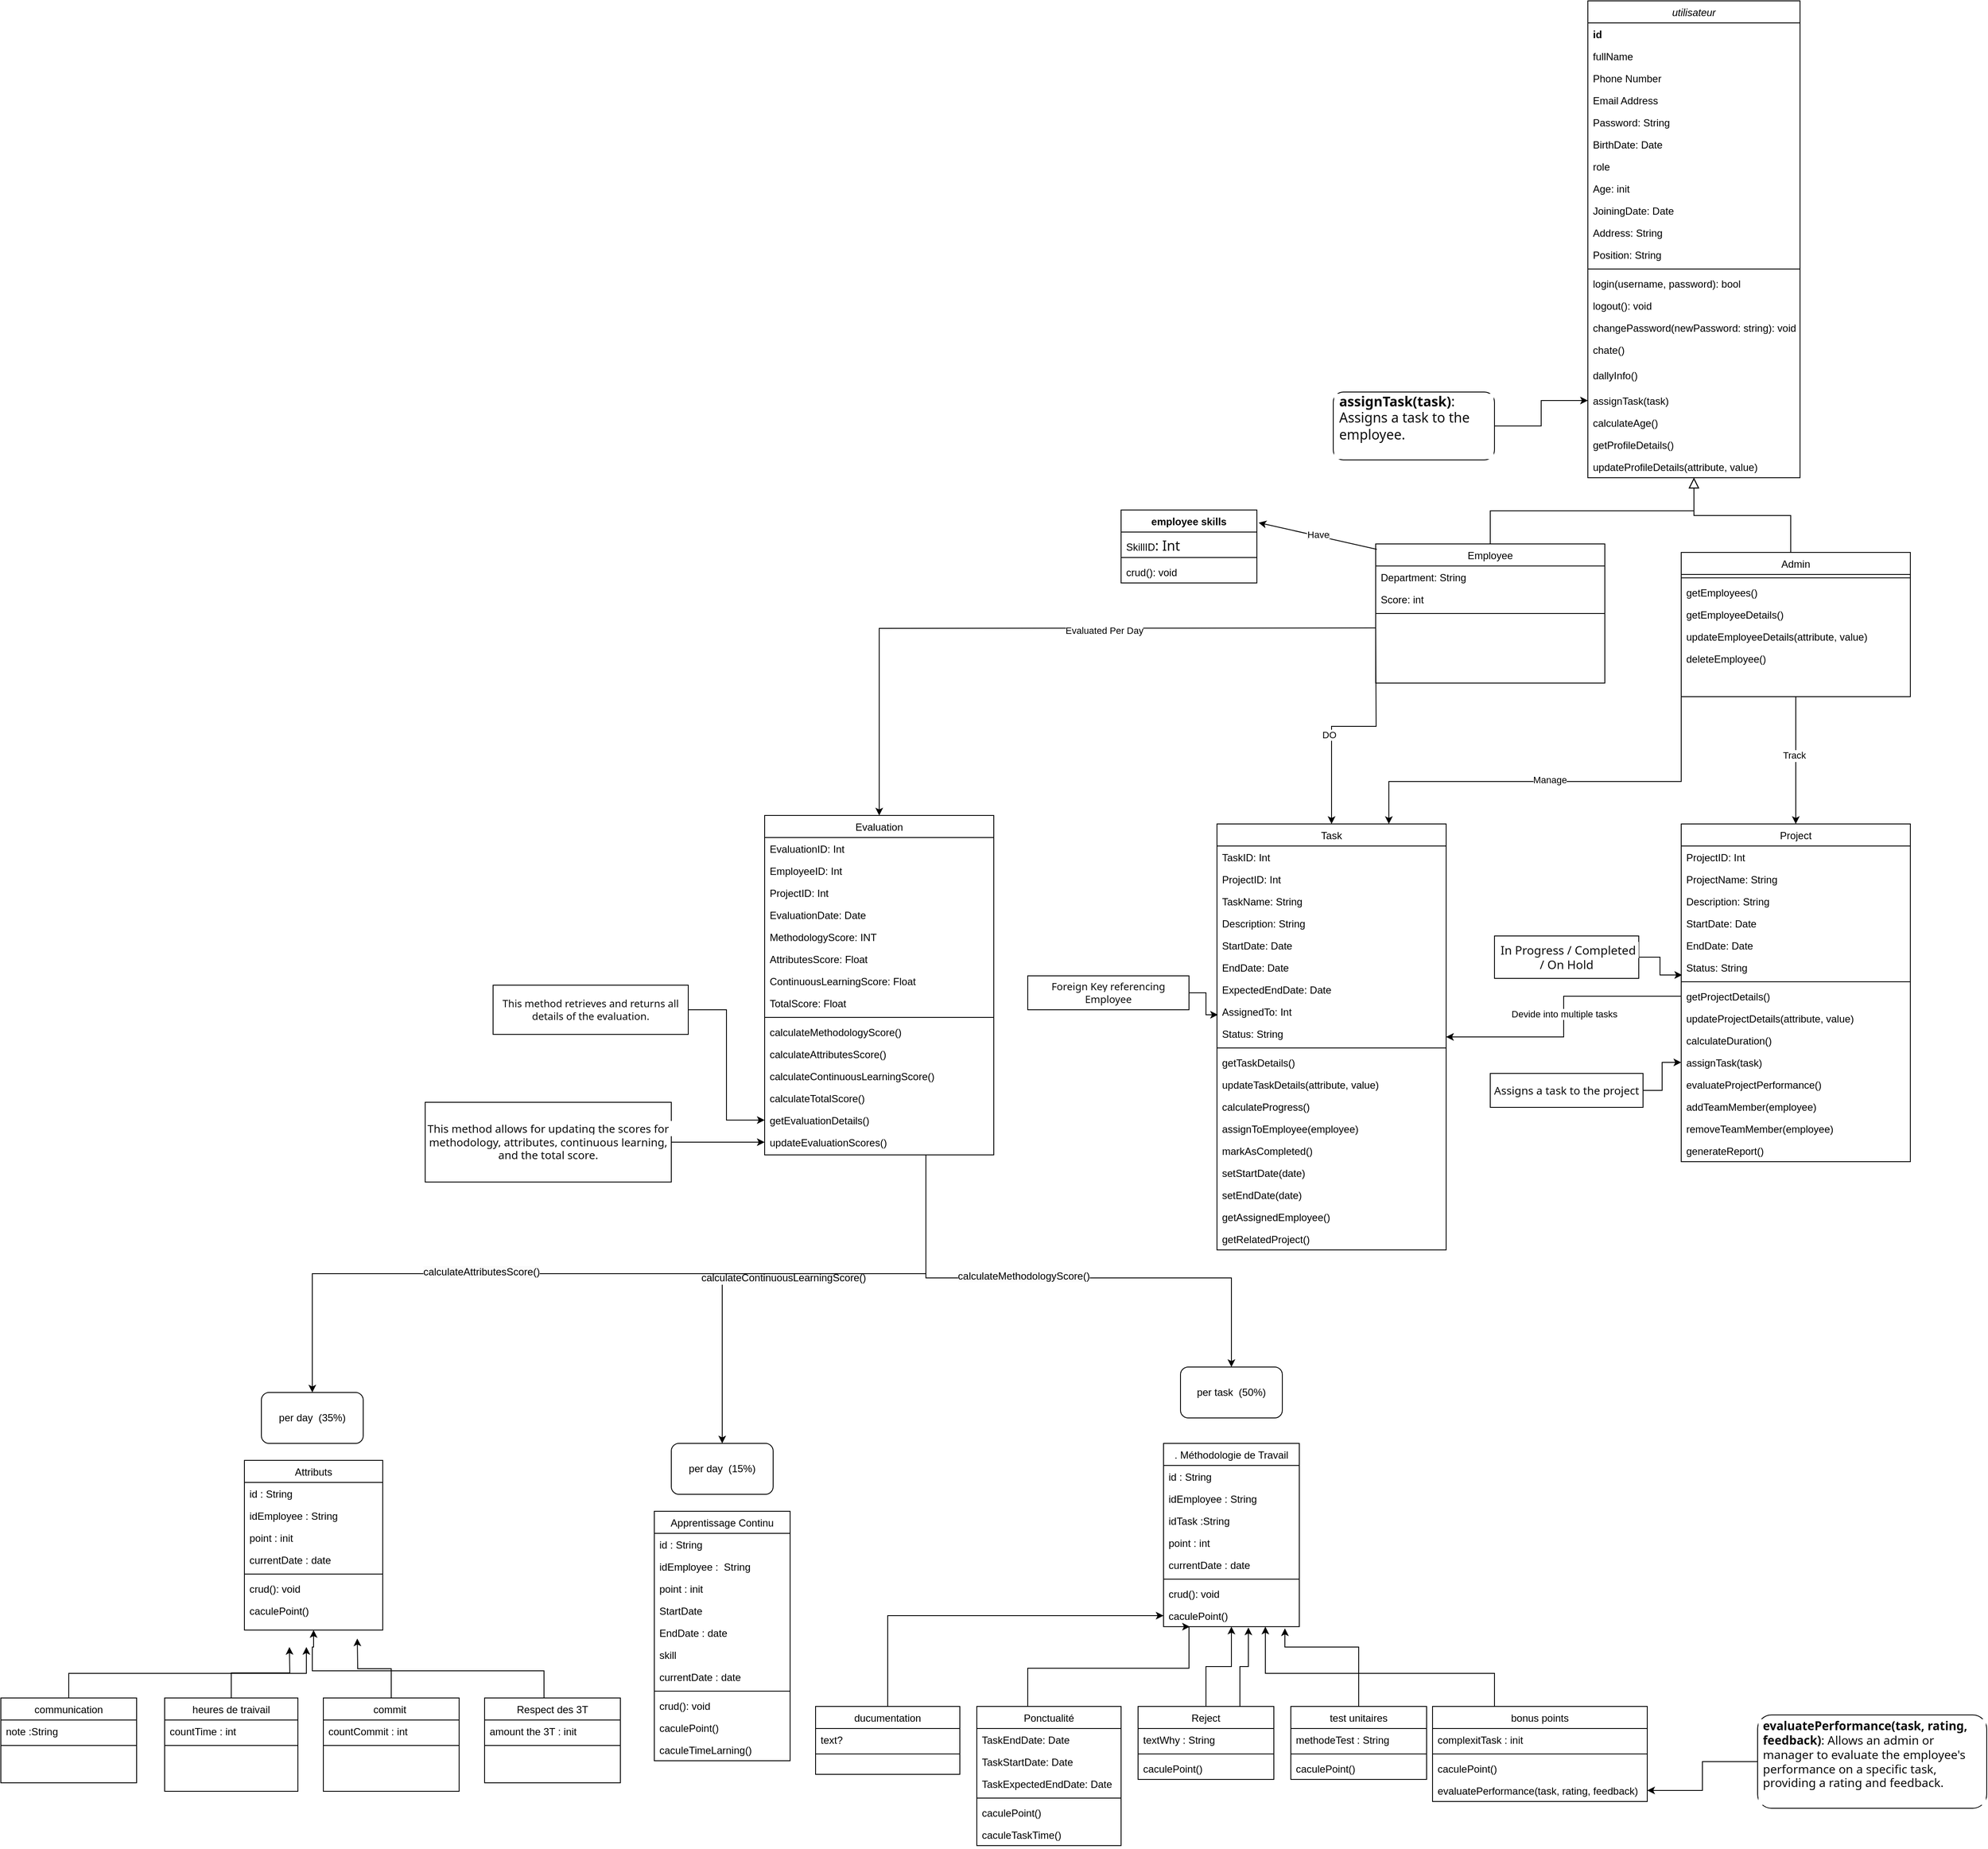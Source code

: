 <mxfile version="23.1.4" type="github">
  <diagram id="C5RBs43oDa-KdzZeNtuy" name="Page-1">
    <mxGraphModel dx="3054" dy="4102" grid="1" gridSize="10" guides="1" tooltips="1" connect="1" arrows="1" fold="1" page="1" pageScale="1" pageWidth="827" pageHeight="1169" math="0" shadow="0">
      <root>
        <mxCell id="WIyWlLk6GJQsqaUBKTNV-0" />
        <mxCell id="WIyWlLk6GJQsqaUBKTNV-1" parent="WIyWlLk6GJQsqaUBKTNV-0" />
        <mxCell id="zkfFHV4jXpPFQw0GAbJ--0" value="utilisateur" style="swimlane;fontStyle=2;align=center;verticalAlign=top;childLayout=stackLayout;horizontal=1;startSize=26;horizontalStack=0;resizeParent=1;resizeLast=0;collapsible=1;marginBottom=0;rounded=0;shadow=0;strokeWidth=1;" parent="WIyWlLk6GJQsqaUBKTNV-1" vertex="1">
          <mxGeometry x="850" y="-2680" width="250" height="562" as="geometry">
            <mxRectangle x="230" y="140" width="160" height="26" as="alternateBounds" />
          </mxGeometry>
        </mxCell>
        <mxCell id="zkfFHV4jXpPFQw0GAbJ--3" value="id" style="text;align=left;verticalAlign=top;spacingLeft=4;spacingRight=4;overflow=hidden;rotatable=0;points=[[0,0.5],[1,0.5]];portConstraint=eastwest;rounded=0;shadow=0;html=0;fontStyle=1" parent="zkfFHV4jXpPFQw0GAbJ--0" vertex="1">
          <mxGeometry y="26" width="250" height="26" as="geometry" />
        </mxCell>
        <mxCell id="zkfFHV4jXpPFQw0GAbJ--1" value="fullName" style="text;align=left;verticalAlign=top;spacingLeft=4;spacingRight=4;overflow=hidden;rotatable=0;points=[[0,0.5],[1,0.5]];portConstraint=eastwest;" parent="zkfFHV4jXpPFQw0GAbJ--0" vertex="1">
          <mxGeometry y="52" width="250" height="26" as="geometry" />
        </mxCell>
        <mxCell id="zkfFHV4jXpPFQw0GAbJ--2" value="Phone Number" style="text;align=left;verticalAlign=top;spacingLeft=4;spacingRight=4;overflow=hidden;rotatable=0;points=[[0,0.5],[1,0.5]];portConstraint=eastwest;rounded=0;shadow=0;html=0;" parent="zkfFHV4jXpPFQw0GAbJ--0" vertex="1">
          <mxGeometry y="78" width="250" height="26" as="geometry" />
        </mxCell>
        <mxCell id="O61n6vITI9-VJMM0ZHYm-0" value="Email Address" style="text;align=left;verticalAlign=top;spacingLeft=4;spacingRight=4;overflow=hidden;rotatable=0;points=[[0,0.5],[1,0.5]];portConstraint=eastwest;rounded=0;shadow=0;html=0;" parent="zkfFHV4jXpPFQw0GAbJ--0" vertex="1">
          <mxGeometry y="104" width="250" height="26" as="geometry" />
        </mxCell>
        <mxCell id="HdGfDi_zSD36p5pK3CSh-13" value="Password: String" style="text;align=left;verticalAlign=top;spacingLeft=4;spacingRight=4;overflow=hidden;rotatable=0;points=[[0,0.5],[1,0.5]];portConstraint=eastwest;" parent="zkfFHV4jXpPFQw0GAbJ--0" vertex="1">
          <mxGeometry y="130" width="250" height="26" as="geometry" />
        </mxCell>
        <mxCell id="HdGfDi_zSD36p5pK3CSh-18" value="BirthDate: Date" style="text;align=left;verticalAlign=top;spacingLeft=4;spacingRight=4;overflow=hidden;rotatable=0;points=[[0,0.5],[1,0.5]];portConstraint=eastwest;" parent="zkfFHV4jXpPFQw0GAbJ--0" vertex="1">
          <mxGeometry y="156" width="250" height="26" as="geometry" />
        </mxCell>
        <mxCell id="O61n6vITI9-VJMM0ZHYm-1" value="role" style="text;align=left;verticalAlign=top;spacingLeft=4;spacingRight=4;overflow=hidden;rotatable=0;points=[[0,0.5],[1,0.5]];portConstraint=eastwest;rounded=0;shadow=0;html=0;" parent="zkfFHV4jXpPFQw0GAbJ--0" vertex="1">
          <mxGeometry y="182" width="250" height="26" as="geometry" />
        </mxCell>
        <mxCell id="HdGfDi_zSD36p5pK3CSh-52" value="Age: init" style="text;align=left;verticalAlign=top;spacingLeft=4;spacingRight=4;overflow=hidden;rotatable=0;points=[[0,0.5],[1,0.5]];portConstraint=eastwest;" parent="zkfFHV4jXpPFQw0GAbJ--0" vertex="1">
          <mxGeometry y="208" width="250" height="26" as="geometry" />
        </mxCell>
        <mxCell id="HdGfDi_zSD36p5pK3CSh-15" value="JoiningDate: Date&#xa;" style="text;align=left;verticalAlign=top;spacingLeft=4;spacingRight=4;overflow=hidden;rotatable=0;points=[[0,0.5],[1,0.5]];portConstraint=eastwest;" parent="zkfFHV4jXpPFQw0GAbJ--0" vertex="1">
          <mxGeometry y="234" width="250" height="26" as="geometry" />
        </mxCell>
        <mxCell id="HdGfDi_zSD36p5pK3CSh-16" value="Address: String&#xa;" style="text;align=left;verticalAlign=top;spacingLeft=4;spacingRight=4;overflow=hidden;rotatable=0;points=[[0,0.5],[1,0.5]];portConstraint=eastwest;" parent="zkfFHV4jXpPFQw0GAbJ--0" vertex="1">
          <mxGeometry y="260" width="250" height="26" as="geometry" />
        </mxCell>
        <mxCell id="HdGfDi_zSD36p5pK3CSh-14" value="Position: String" style="text;align=left;verticalAlign=top;spacingLeft=4;spacingRight=4;overflow=hidden;rotatable=0;points=[[0,0.5],[1,0.5]];portConstraint=eastwest;" parent="zkfFHV4jXpPFQw0GAbJ--0" vertex="1">
          <mxGeometry y="286" width="250" height="26" as="geometry" />
        </mxCell>
        <mxCell id="zkfFHV4jXpPFQw0GAbJ--4" value="" style="line;html=1;strokeWidth=1;align=left;verticalAlign=middle;spacingTop=-1;spacingLeft=3;spacingRight=3;rotatable=0;labelPosition=right;points=[];portConstraint=eastwest;" parent="zkfFHV4jXpPFQw0GAbJ--0" vertex="1">
          <mxGeometry y="312" width="250" height="8" as="geometry" />
        </mxCell>
        <mxCell id="HdGfDi_zSD36p5pK3CSh-71" value="login(username, password): bool" style="text;align=left;verticalAlign=top;spacingLeft=4;spacingRight=4;overflow=hidden;rotatable=0;points=[[0,0.5],[1,0.5]];portConstraint=eastwest;" parent="zkfFHV4jXpPFQw0GAbJ--0" vertex="1">
          <mxGeometry y="320" width="250" height="26" as="geometry" />
        </mxCell>
        <mxCell id="zkfFHV4jXpPFQw0GAbJ--5" value="logout(): void" style="text;align=left;verticalAlign=top;spacingLeft=4;spacingRight=4;overflow=hidden;rotatable=0;points=[[0,0.5],[1,0.5]];portConstraint=eastwest;" parent="zkfFHV4jXpPFQw0GAbJ--0" vertex="1">
          <mxGeometry y="346" width="250" height="26" as="geometry" />
        </mxCell>
        <mxCell id="HdGfDi_zSD36p5pK3CSh-72" value="changePassword(newPassword: string): void" style="text;align=left;verticalAlign=top;spacingLeft=4;spacingRight=4;overflow=hidden;rotatable=0;points=[[0,0.5],[1,0.5]];portConstraint=eastwest;" parent="zkfFHV4jXpPFQw0GAbJ--0" vertex="1">
          <mxGeometry y="372" width="250" height="26" as="geometry" />
        </mxCell>
        <mxCell id="O61n6vITI9-VJMM0ZHYm-2" value="chate()" style="text;align=left;verticalAlign=top;spacingLeft=4;spacingRight=4;overflow=hidden;rotatable=0;points=[[0,0.5],[1,0.5]];portConstraint=eastwest;" parent="zkfFHV4jXpPFQw0GAbJ--0" vertex="1">
          <mxGeometry y="398" width="250" height="30" as="geometry" />
        </mxCell>
        <mxCell id="O61n6vITI9-VJMM0ZHYm-6" value="dallyInfo()" style="text;align=left;verticalAlign=top;spacingLeft=4;spacingRight=4;overflow=hidden;rotatable=0;points=[[0,0.5],[1,0.5]];portConstraint=eastwest;" parent="zkfFHV4jXpPFQw0GAbJ--0" vertex="1">
          <mxGeometry y="428" width="250" height="30" as="geometry" />
        </mxCell>
        <mxCell id="HdGfDi_zSD36p5pK3CSh-23" value="assignTask(task)" style="text;align=left;verticalAlign=top;spacingLeft=4;spacingRight=4;overflow=hidden;rotatable=0;points=[[0,0.5],[1,0.5]];portConstraint=eastwest;" parent="zkfFHV4jXpPFQw0GAbJ--0" vertex="1">
          <mxGeometry y="458" width="250" height="26" as="geometry" />
        </mxCell>
        <mxCell id="HdGfDi_zSD36p5pK3CSh-22" value="calculateAge()" style="text;align=left;verticalAlign=top;spacingLeft=4;spacingRight=4;overflow=hidden;rotatable=0;points=[[0,0.5],[1,0.5]];portConstraint=eastwest;" parent="zkfFHV4jXpPFQw0GAbJ--0" vertex="1">
          <mxGeometry y="484" width="250" height="26" as="geometry" />
        </mxCell>
        <mxCell id="HdGfDi_zSD36p5pK3CSh-19" value="getProfileDetails()" style="text;align=left;verticalAlign=top;spacingLeft=4;spacingRight=4;overflow=hidden;rotatable=0;points=[[0,0.5],[1,0.5]];portConstraint=eastwest;" parent="zkfFHV4jXpPFQw0GAbJ--0" vertex="1">
          <mxGeometry y="510" width="250" height="26" as="geometry" />
        </mxCell>
        <mxCell id="HdGfDi_zSD36p5pK3CSh-11" value="updateProfileDetails(attribute, value)" style="text;align=left;verticalAlign=top;spacingLeft=4;spacingRight=4;overflow=hidden;rotatable=0;points=[[0,0.5],[1,0.5]];portConstraint=eastwest;" parent="zkfFHV4jXpPFQw0GAbJ--0" vertex="1">
          <mxGeometry y="536" width="250" height="26" as="geometry" />
        </mxCell>
        <mxCell id="zkfFHV4jXpPFQw0GAbJ--6" value="Employee" style="swimlane;fontStyle=0;align=center;verticalAlign=top;childLayout=stackLayout;horizontal=1;startSize=26;horizontalStack=0;resizeParent=1;resizeLast=0;collapsible=1;marginBottom=0;rounded=0;shadow=0;strokeWidth=1;" parent="WIyWlLk6GJQsqaUBKTNV-1" vertex="1">
          <mxGeometry x="600" y="-2040" width="270" height="164" as="geometry">
            <mxRectangle x="130" y="380" width="160" height="26" as="alternateBounds" />
          </mxGeometry>
        </mxCell>
        <mxCell id="HdGfDi_zSD36p5pK3CSh-70" value="Department: String" style="text;align=left;verticalAlign=top;spacingLeft=4;spacingRight=4;overflow=hidden;rotatable=0;points=[[0,0.5],[1,0.5]];portConstraint=eastwest;" parent="zkfFHV4jXpPFQw0GAbJ--6" vertex="1">
          <mxGeometry y="26" width="270" height="26" as="geometry" />
        </mxCell>
        <mxCell id="HdGfDi_zSD36p5pK3CSh-12" value="Score: int" style="text;align=left;verticalAlign=top;spacingLeft=4;spacingRight=4;overflow=hidden;rotatable=0;points=[[0,0.5],[1,0.5]];portConstraint=eastwest;" parent="zkfFHV4jXpPFQw0GAbJ--6" vertex="1">
          <mxGeometry y="52" width="270" height="26" as="geometry" />
        </mxCell>
        <mxCell id="zkfFHV4jXpPFQw0GAbJ--9" value="" style="line;html=1;strokeWidth=1;align=left;verticalAlign=middle;spacingTop=-1;spacingLeft=3;spacingRight=3;rotatable=0;labelPosition=right;points=[];portConstraint=eastwest;" parent="zkfFHV4jXpPFQw0GAbJ--6" vertex="1">
          <mxGeometry y="78" width="270" height="8" as="geometry" />
        </mxCell>
        <mxCell id="zkfFHV4jXpPFQw0GAbJ--12" value="" style="endArrow=block;endSize=10;endFill=0;shadow=0;strokeWidth=1;rounded=0;edgeStyle=elbowEdgeStyle;elbow=vertical;" parent="WIyWlLk6GJQsqaUBKTNV-1" source="zkfFHV4jXpPFQw0GAbJ--6" target="zkfFHV4jXpPFQw0GAbJ--0" edge="1">
          <mxGeometry width="160" relative="1" as="geometry">
            <mxPoint x="1440" y="-2537" as="sourcePoint" />
            <mxPoint x="1440" y="-2537" as="targetPoint" />
          </mxGeometry>
        </mxCell>
        <mxCell id="zkfFHV4jXpPFQw0GAbJ--16" value="" style="endArrow=block;endSize=10;endFill=0;shadow=0;strokeWidth=1;rounded=0;edgeStyle=elbowEdgeStyle;elbow=vertical;entryX=0.5;entryY=1;entryDx=0;entryDy=0;exitX=0.478;exitY=0.008;exitDx=0;exitDy=0;exitPerimeter=0;" parent="WIyWlLk6GJQsqaUBKTNV-1" source="HdGfDi_zSD36p5pK3CSh-43" target="zkfFHV4jXpPFQw0GAbJ--0" edge="1">
          <mxGeometry width="160" relative="1" as="geometry">
            <mxPoint x="1100" y="-2180" as="sourcePoint" />
            <mxPoint x="1480" y="-2224" as="targetPoint" />
          </mxGeometry>
        </mxCell>
        <mxCell id="5KkcX6RaVRGFlPr4hWMy-3" style="edgeStyle=orthogonalEdgeStyle;rounded=0;orthogonalLoop=1;jettySize=auto;html=1;" parent="WIyWlLk6GJQsqaUBKTNV-1" source="zkfFHV4jXpPFQw0GAbJ--17" target="5KkcX6RaVRGFlPr4hWMy-2" edge="1">
          <mxGeometry relative="1" as="geometry" />
        </mxCell>
        <mxCell id="zkfFHV4jXpPFQw0GAbJ--17" value="ducumentation" style="swimlane;fontStyle=0;align=center;verticalAlign=top;childLayout=stackLayout;horizontal=1;startSize=26;horizontalStack=0;resizeParent=1;resizeLast=0;collapsible=1;marginBottom=0;rounded=0;shadow=0;strokeWidth=1;" parent="WIyWlLk6GJQsqaUBKTNV-1" vertex="1">
          <mxGeometry x="-60" y="-670" width="170" height="80" as="geometry">
            <mxRectangle x="550" y="140" width="160" height="26" as="alternateBounds" />
          </mxGeometry>
        </mxCell>
        <mxCell id="zkfFHV4jXpPFQw0GAbJ--22" value="text?" style="text;align=left;verticalAlign=top;spacingLeft=4;spacingRight=4;overflow=hidden;rotatable=0;points=[[0,0.5],[1,0.5]];portConstraint=eastwest;rounded=0;shadow=0;html=0;" parent="zkfFHV4jXpPFQw0GAbJ--17" vertex="1">
          <mxGeometry y="26" width="170" height="26" as="geometry" />
        </mxCell>
        <mxCell id="zkfFHV4jXpPFQw0GAbJ--23" value="" style="line;html=1;strokeWidth=1;align=left;verticalAlign=middle;spacingTop=-1;spacingLeft=3;spacingRight=3;rotatable=0;labelPosition=right;points=[];portConstraint=eastwest;" parent="zkfFHV4jXpPFQw0GAbJ--17" vertex="1">
          <mxGeometry y="52" width="170" height="8" as="geometry" />
        </mxCell>
        <mxCell id="O61n6vITI9-VJMM0ZHYm-42" value="test unitaires" style="swimlane;fontStyle=0;align=center;verticalAlign=top;childLayout=stackLayout;horizontal=1;startSize=26;horizontalStack=0;resizeParent=1;resizeLast=0;collapsible=1;marginBottom=0;rounded=0;shadow=0;strokeWidth=1;" parent="WIyWlLk6GJQsqaUBKTNV-1" vertex="1">
          <mxGeometry x="500" y="-670" width="160" height="86" as="geometry">
            <mxRectangle x="550" y="140" width="160" height="26" as="alternateBounds" />
          </mxGeometry>
        </mxCell>
        <mxCell id="O61n6vITI9-VJMM0ZHYm-63" value="methodeTest : String" style="text;align=left;verticalAlign=top;spacingLeft=4;spacingRight=4;overflow=hidden;rotatable=0;points=[[0,0.5],[1,0.5]];portConstraint=eastwest;rounded=0;shadow=0;html=0;" parent="O61n6vITI9-VJMM0ZHYm-42" vertex="1">
          <mxGeometry y="26" width="160" height="26" as="geometry" />
        </mxCell>
        <mxCell id="O61n6vITI9-VJMM0ZHYm-48" value="" style="line;html=1;strokeWidth=1;align=left;verticalAlign=middle;spacingTop=-1;spacingLeft=3;spacingRight=3;rotatable=0;labelPosition=right;points=[];portConstraint=eastwest;" parent="O61n6vITI9-VJMM0ZHYm-42" vertex="1">
          <mxGeometry y="52" width="160" height="8" as="geometry" />
        </mxCell>
        <mxCell id="5KkcX6RaVRGFlPr4hWMy-7" value="caculePoint()" style="text;align=left;verticalAlign=top;spacingLeft=4;spacingRight=4;overflow=hidden;rotatable=0;points=[[0,0.5],[1,0.5]];portConstraint=eastwest;" parent="O61n6vITI9-VJMM0ZHYm-42" vertex="1">
          <mxGeometry y="60" width="160" height="26" as="geometry" />
        </mxCell>
        <mxCell id="HNCia4OFn0n-vzeSxjlX-19" style="edgeStyle=orthogonalEdgeStyle;rounded=0;orthogonalLoop=1;jettySize=auto;html=1;exitX=0.5;exitY=0;exitDx=0;exitDy=0;" parent="WIyWlLk6GJQsqaUBKTNV-1" source="O61n6vITI9-VJMM0ZHYm-50" edge="1">
          <mxGeometry relative="1" as="geometry">
            <mxPoint x="-600" y="-750" as="targetPoint" />
          </mxGeometry>
        </mxCell>
        <mxCell id="O61n6vITI9-VJMM0ZHYm-50" value="commit " style="swimlane;fontStyle=0;align=center;verticalAlign=top;childLayout=stackLayout;horizontal=1;startSize=26;horizontalStack=0;resizeParent=1;resizeLast=0;collapsible=1;marginBottom=0;rounded=0;shadow=0;strokeWidth=1;" parent="WIyWlLk6GJQsqaUBKTNV-1" vertex="1">
          <mxGeometry x="-640" y="-680" width="160" height="110" as="geometry">
            <mxRectangle x="550" y="140" width="160" height="26" as="alternateBounds" />
          </mxGeometry>
        </mxCell>
        <mxCell id="O61n6vITI9-VJMM0ZHYm-55" value="countCommit : int" style="text;align=left;verticalAlign=top;spacingLeft=4;spacingRight=4;overflow=hidden;rotatable=0;points=[[0,0.5],[1,0.5]];portConstraint=eastwest;rounded=0;shadow=0;html=0;" parent="O61n6vITI9-VJMM0ZHYm-50" vertex="1">
          <mxGeometry y="26" width="160" height="26" as="geometry" />
        </mxCell>
        <mxCell id="O61n6vITI9-VJMM0ZHYm-56" value="" style="line;html=1;strokeWidth=1;align=left;verticalAlign=middle;spacingTop=-1;spacingLeft=3;spacingRight=3;rotatable=0;labelPosition=right;points=[];portConstraint=eastwest;" parent="O61n6vITI9-VJMM0ZHYm-50" vertex="1">
          <mxGeometry y="52" width="160" height="8" as="geometry" />
        </mxCell>
        <mxCell id="HNCia4OFn0n-vzeSxjlX-11" style="edgeStyle=orthogonalEdgeStyle;rounded=0;orthogonalLoop=1;jettySize=auto;html=1;exitX=0.75;exitY=0;exitDx=0;exitDy=0;entryX=0.625;entryY=1.038;entryDx=0;entryDy=0;entryPerimeter=0;" parent="WIyWlLk6GJQsqaUBKTNV-1" source="O61n6vITI9-VJMM0ZHYm-58" target="5KkcX6RaVRGFlPr4hWMy-2" edge="1">
          <mxGeometry relative="1" as="geometry">
            <mxPoint x="440" y="-760" as="targetPoint" />
          </mxGeometry>
        </mxCell>
        <mxCell id="HNCia4OFn0n-vzeSxjlX-14" style="edgeStyle=orthogonalEdgeStyle;rounded=0;orthogonalLoop=1;jettySize=auto;html=1;" parent="WIyWlLk6GJQsqaUBKTNV-1" source="O61n6vITI9-VJMM0ZHYm-58" target="HovhP2Ijr2eD1xcMZCAY-0" edge="1">
          <mxGeometry relative="1" as="geometry" />
        </mxCell>
        <mxCell id="O61n6vITI9-VJMM0ZHYm-58" value="Reject" style="swimlane;fontStyle=0;align=center;verticalAlign=top;childLayout=stackLayout;horizontal=1;startSize=26;horizontalStack=0;resizeParent=1;resizeLast=0;collapsible=1;marginBottom=0;rounded=0;shadow=0;strokeWidth=1;" parent="WIyWlLk6GJQsqaUBKTNV-1" vertex="1">
          <mxGeometry x="320" y="-670" width="160" height="86" as="geometry">
            <mxRectangle x="550" y="140" width="160" height="26" as="alternateBounds" />
          </mxGeometry>
        </mxCell>
        <mxCell id="5KkcX6RaVRGFlPr4hWMy-5" value="textWhy : String" style="text;align=left;verticalAlign=top;spacingLeft=4;spacingRight=4;overflow=hidden;rotatable=0;points=[[0,0.5],[1,0.5]];portConstraint=eastwest;rounded=0;shadow=0;html=0;" parent="O61n6vITI9-VJMM0ZHYm-58" vertex="1">
          <mxGeometry y="26" width="160" height="26" as="geometry" />
        </mxCell>
        <mxCell id="O61n6vITI9-VJMM0ZHYm-64" value="" style="line;html=1;strokeWidth=1;align=left;verticalAlign=middle;spacingTop=-1;spacingLeft=3;spacingRight=3;rotatable=0;labelPosition=right;points=[];portConstraint=eastwest;" parent="O61n6vITI9-VJMM0ZHYm-58" vertex="1">
          <mxGeometry y="52" width="160" height="8" as="geometry" />
        </mxCell>
        <mxCell id="5KkcX6RaVRGFlPr4hWMy-6" value="caculePoint()" style="text;align=left;verticalAlign=top;spacingLeft=4;spacingRight=4;overflow=hidden;rotatable=0;points=[[0,0.5],[1,0.5]];portConstraint=eastwest;" parent="O61n6vITI9-VJMM0ZHYm-58" vertex="1">
          <mxGeometry y="60" width="160" height="26" as="geometry" />
        </mxCell>
        <mxCell id="HNCia4OFn0n-vzeSxjlX-17" style="edgeStyle=orthogonalEdgeStyle;rounded=0;orthogonalLoop=1;jettySize=auto;html=1;exitX=0.25;exitY=0;exitDx=0;exitDy=0;" parent="WIyWlLk6GJQsqaUBKTNV-1" source="hfA5x7SYUtLAJ9QRFMz0-0" target="5KkcX6RaVRGFlPr4hWMy-2" edge="1">
          <mxGeometry relative="1" as="geometry">
            <mxPoint x="470" y="-750" as="targetPoint" />
            <Array as="points">
              <mxPoint x="740" y="-670" />
              <mxPoint x="740" y="-709" />
              <mxPoint x="470" y="-709" />
            </Array>
          </mxGeometry>
        </mxCell>
        <mxCell id="hfA5x7SYUtLAJ9QRFMz0-0" value="bonus points" style="swimlane;fontStyle=0;align=center;verticalAlign=top;childLayout=stackLayout;horizontal=1;startSize=26;horizontalStack=0;resizeParent=1;resizeLast=0;collapsible=1;marginBottom=0;rounded=0;shadow=0;strokeWidth=1;" parent="WIyWlLk6GJQsqaUBKTNV-1" vertex="1">
          <mxGeometry x="667" y="-670" width="253" height="112" as="geometry">
            <mxRectangle x="550" y="140" width="160" height="26" as="alternateBounds" />
          </mxGeometry>
        </mxCell>
        <mxCell id="HdGfDi_zSD36p5pK3CSh-103" value="complexitTask : init" style="text;align=left;verticalAlign=top;spacingLeft=4;spacingRight=4;overflow=hidden;rotatable=0;points=[[0,0.5],[1,0.5]];portConstraint=eastwest;rounded=0;shadow=0;html=0;" parent="hfA5x7SYUtLAJ9QRFMz0-0" vertex="1">
          <mxGeometry y="26" width="253" height="26" as="geometry" />
        </mxCell>
        <mxCell id="hfA5x7SYUtLAJ9QRFMz0-6" value="" style="line;html=1;strokeWidth=1;align=left;verticalAlign=middle;spacingTop=-1;spacingLeft=3;spacingRight=3;rotatable=0;labelPosition=right;points=[];portConstraint=eastwest;" parent="hfA5x7SYUtLAJ9QRFMz0-0" vertex="1">
          <mxGeometry y="52" width="253" height="8" as="geometry" />
        </mxCell>
        <mxCell id="5KkcX6RaVRGFlPr4hWMy-8" value="caculePoint()" style="text;align=left;verticalAlign=top;spacingLeft=4;spacingRight=4;overflow=hidden;rotatable=0;points=[[0,0.5],[1,0.5]];portConstraint=eastwest;" parent="hfA5x7SYUtLAJ9QRFMz0-0" vertex="1">
          <mxGeometry y="60" width="253" height="26" as="geometry" />
        </mxCell>
        <mxCell id="HdGfDi_zSD36p5pK3CSh-58" value="evaluatePerformance(task, rating, feedback)" style="text;align=left;verticalAlign=top;spacingLeft=4;spacingRight=4;overflow=hidden;rotatable=0;points=[[0,0.5],[1,0.5]];portConstraint=eastwest;" parent="hfA5x7SYUtLAJ9QRFMz0-0" vertex="1">
          <mxGeometry y="86" width="253" height="26" as="geometry" />
        </mxCell>
        <mxCell id="HNCia4OFn0n-vzeSxjlX-20" style="edgeStyle=orthogonalEdgeStyle;rounded=0;orthogonalLoop=1;jettySize=auto;html=1;" parent="WIyWlLk6GJQsqaUBKTNV-1" source="hfA5x7SYUtLAJ9QRFMz0-8" edge="1">
          <mxGeometry relative="1" as="geometry">
            <mxPoint x="-680" y="-740" as="targetPoint" />
          </mxGeometry>
        </mxCell>
        <mxCell id="hfA5x7SYUtLAJ9QRFMz0-8" value="heures de traivail" style="swimlane;fontStyle=0;align=center;verticalAlign=top;childLayout=stackLayout;horizontal=1;startSize=26;horizontalStack=0;resizeParent=1;resizeLast=0;collapsible=1;marginBottom=0;rounded=0;shadow=0;strokeWidth=1;" parent="WIyWlLk6GJQsqaUBKTNV-1" vertex="1">
          <mxGeometry x="-827" y="-680" width="157" height="110" as="geometry">
            <mxRectangle x="550" y="140" width="160" height="26" as="alternateBounds" />
          </mxGeometry>
        </mxCell>
        <mxCell id="hfA5x7SYUtLAJ9QRFMz0-12" value="countTime : int" style="text;align=left;verticalAlign=top;spacingLeft=4;spacingRight=4;overflow=hidden;rotatable=0;points=[[0,0.5],[1,0.5]];portConstraint=eastwest;rounded=0;shadow=0;html=0;" parent="hfA5x7SYUtLAJ9QRFMz0-8" vertex="1">
          <mxGeometry y="26" width="157" height="26" as="geometry" />
        </mxCell>
        <mxCell id="hfA5x7SYUtLAJ9QRFMz0-14" value="" style="line;html=1;strokeWidth=1;align=left;verticalAlign=middle;spacingTop=-1;spacingLeft=3;spacingRight=3;rotatable=0;labelPosition=right;points=[];portConstraint=eastwest;" parent="hfA5x7SYUtLAJ9QRFMz0-8" vertex="1">
          <mxGeometry y="52" width="157" height="8" as="geometry" />
        </mxCell>
        <mxCell id="hfA5x7SYUtLAJ9QRFMz0-26" value="Ponctualité" style="swimlane;fontStyle=0;align=center;verticalAlign=top;childLayout=stackLayout;horizontal=1;startSize=26;horizontalStack=0;resizeParent=1;resizeLast=0;collapsible=1;marginBottom=0;rounded=0;shadow=0;strokeWidth=1;" parent="WIyWlLk6GJQsqaUBKTNV-1" vertex="1">
          <mxGeometry x="130" y="-670" width="170" height="164" as="geometry">
            <mxRectangle x="550" y="140" width="160" height="26" as="alternateBounds" />
          </mxGeometry>
        </mxCell>
        <mxCell id="9FA_Eo3aLHBjAu-vrL7c-2" value="TaskEndDate: Date" style="text;align=left;verticalAlign=top;spacingLeft=4;spacingRight=4;overflow=hidden;rotatable=0;points=[[0,0.5],[1,0.5]];portConstraint=eastwest;" vertex="1" parent="hfA5x7SYUtLAJ9QRFMz0-26">
          <mxGeometry y="26" width="170" height="26" as="geometry" />
        </mxCell>
        <mxCell id="9FA_Eo3aLHBjAu-vrL7c-1" value="TaskStartDate: Date" style="text;align=left;verticalAlign=top;spacingLeft=4;spacingRight=4;overflow=hidden;rotatable=0;points=[[0,0.5],[1,0.5]];portConstraint=eastwest;" vertex="1" parent="hfA5x7SYUtLAJ9QRFMz0-26">
          <mxGeometry y="52" width="170" height="26" as="geometry" />
        </mxCell>
        <mxCell id="9FA_Eo3aLHBjAu-vrL7c-3" value="TaskExpectedEndDate: Date" style="text;align=left;verticalAlign=top;spacingLeft=4;spacingRight=4;overflow=hidden;rotatable=0;points=[[0,0.5],[1,0.5]];portConstraint=eastwest;" vertex="1" parent="hfA5x7SYUtLAJ9QRFMz0-26">
          <mxGeometry y="78" width="170" height="26" as="geometry" />
        </mxCell>
        <mxCell id="hfA5x7SYUtLAJ9QRFMz0-32" value="" style="line;html=1;strokeWidth=1;align=left;verticalAlign=middle;spacingTop=-1;spacingLeft=3;spacingRight=3;rotatable=0;labelPosition=right;points=[];portConstraint=eastwest;" parent="hfA5x7SYUtLAJ9QRFMz0-26" vertex="1">
          <mxGeometry y="104" width="170" height="8" as="geometry" />
        </mxCell>
        <mxCell id="9FA_Eo3aLHBjAu-vrL7c-4" value="caculePoint()" style="text;align=left;verticalAlign=top;spacingLeft=4;spacingRight=4;overflow=hidden;rotatable=0;points=[[0,0.5],[1,0.5]];portConstraint=eastwest;" vertex="1" parent="hfA5x7SYUtLAJ9QRFMz0-26">
          <mxGeometry y="112" width="170" height="26" as="geometry" />
        </mxCell>
        <mxCell id="9FA_Eo3aLHBjAu-vrL7c-5" value="caculeTaskTime()" style="text;align=left;verticalAlign=top;spacingLeft=4;spacingRight=4;overflow=hidden;rotatable=0;points=[[0,0.5],[1,0.5]];portConstraint=eastwest;" vertex="1" parent="hfA5x7SYUtLAJ9QRFMz0-26">
          <mxGeometry y="138" width="170" height="26" as="geometry" />
        </mxCell>
        <mxCell id="HNCia4OFn0n-vzeSxjlX-22" style="edgeStyle=orthogonalEdgeStyle;rounded=0;orthogonalLoop=1;jettySize=auto;html=1;exitX=0.75;exitY=0;exitDx=0;exitDy=0;" parent="WIyWlLk6GJQsqaUBKTNV-1" source="hfA5x7SYUtLAJ9QRFMz0-49" edge="1">
          <mxGeometry relative="1" as="geometry">
            <mxPoint x="-660" y="-740" as="targetPoint" />
            <Array as="points">
              <mxPoint x="-940" y="-680" />
              <mxPoint x="-940" y="-709" />
              <mxPoint x="-660" y="-709" />
            </Array>
          </mxGeometry>
        </mxCell>
        <mxCell id="hfA5x7SYUtLAJ9QRFMz0-49" value="communication" style="swimlane;fontStyle=0;align=center;verticalAlign=top;childLayout=stackLayout;horizontal=1;startSize=26;horizontalStack=0;resizeParent=1;resizeLast=0;collapsible=1;marginBottom=0;rounded=0;shadow=0;strokeWidth=1;" parent="WIyWlLk6GJQsqaUBKTNV-1" vertex="1">
          <mxGeometry x="-1020" y="-680" width="160" height="100" as="geometry">
            <mxRectangle x="550" y="140" width="160" height="26" as="alternateBounds" />
          </mxGeometry>
        </mxCell>
        <mxCell id="hfA5x7SYUtLAJ9QRFMz0-58" value="note :String" style="text;align=left;verticalAlign=top;spacingLeft=4;spacingRight=4;overflow=hidden;rotatable=0;points=[[0,0.5],[1,0.5]];portConstraint=eastwest;rounded=0;shadow=0;html=0;" parent="hfA5x7SYUtLAJ9QRFMz0-49" vertex="1">
          <mxGeometry y="26" width="160" height="26" as="geometry" />
        </mxCell>
        <mxCell id="hfA5x7SYUtLAJ9QRFMz0-56" value="" style="line;html=1;strokeWidth=1;align=left;verticalAlign=middle;spacingTop=-1;spacingLeft=3;spacingRight=3;rotatable=0;labelPosition=right;points=[];portConstraint=eastwest;" parent="hfA5x7SYUtLAJ9QRFMz0-49" vertex="1">
          <mxGeometry y="52" width="160" height="8" as="geometry" />
        </mxCell>
        <mxCell id="HovhP2Ijr2eD1xcMZCAY-0" value=". Méthodologie de Travail " style="swimlane;fontStyle=0;align=center;verticalAlign=top;childLayout=stackLayout;horizontal=1;startSize=26;horizontalStack=0;resizeParent=1;resizeLast=0;collapsible=1;marginBottom=0;rounded=0;shadow=0;strokeWidth=1;" parent="WIyWlLk6GJQsqaUBKTNV-1" vertex="1">
          <mxGeometry x="350" y="-980" width="160" height="216" as="geometry">
            <mxRectangle x="550" y="140" width="160" height="26" as="alternateBounds" />
          </mxGeometry>
        </mxCell>
        <mxCell id="HovhP2Ijr2eD1xcMZCAY-1" value="id : String" style="text;align=left;verticalAlign=top;spacingLeft=4;spacingRight=4;overflow=hidden;rotatable=0;points=[[0,0.5],[1,0.5]];portConstraint=eastwest;" parent="HovhP2Ijr2eD1xcMZCAY-0" vertex="1">
          <mxGeometry y="26" width="160" height="26" as="geometry" />
        </mxCell>
        <mxCell id="HovhP2Ijr2eD1xcMZCAY-2" value="idEmployee : String" style="text;align=left;verticalAlign=top;spacingLeft=4;spacingRight=4;overflow=hidden;rotatable=0;points=[[0,0.5],[1,0.5]];portConstraint=eastwest;rounded=0;shadow=0;html=0;" parent="HovhP2Ijr2eD1xcMZCAY-0" vertex="1">
          <mxGeometry y="52" width="160" height="26" as="geometry" />
        </mxCell>
        <mxCell id="HovhP2Ijr2eD1xcMZCAY-3" value="idTask :String" style="text;align=left;verticalAlign=top;spacingLeft=4;spacingRight=4;overflow=hidden;rotatable=0;points=[[0,0.5],[1,0.5]];portConstraint=eastwest;rounded=0;shadow=0;html=0;" parent="HovhP2Ijr2eD1xcMZCAY-0" vertex="1">
          <mxGeometry y="78" width="160" height="26" as="geometry" />
        </mxCell>
        <mxCell id="HovhP2Ijr2eD1xcMZCAY-4" value="point : int" style="text;align=left;verticalAlign=top;spacingLeft=4;spacingRight=4;overflow=hidden;rotatable=0;points=[[0,0.5],[1,0.5]];portConstraint=eastwest;rounded=0;shadow=0;html=0;" parent="HovhP2Ijr2eD1xcMZCAY-0" vertex="1">
          <mxGeometry y="104" width="160" height="26" as="geometry" />
        </mxCell>
        <mxCell id="HovhP2Ijr2eD1xcMZCAY-6" value="currentDate : date" style="text;align=left;verticalAlign=top;spacingLeft=4;spacingRight=4;overflow=hidden;rotatable=0;points=[[0,0.5],[1,0.5]];portConstraint=eastwest;rounded=0;shadow=0;html=0;" parent="HovhP2Ijr2eD1xcMZCAY-0" vertex="1">
          <mxGeometry y="130" width="160" height="26" as="geometry" />
        </mxCell>
        <mxCell id="HovhP2Ijr2eD1xcMZCAY-7" value="" style="line;html=1;strokeWidth=1;align=left;verticalAlign=middle;spacingTop=-1;spacingLeft=3;spacingRight=3;rotatable=0;labelPosition=right;points=[];portConstraint=eastwest;" parent="HovhP2Ijr2eD1xcMZCAY-0" vertex="1">
          <mxGeometry y="156" width="160" height="8" as="geometry" />
        </mxCell>
        <mxCell id="HovhP2Ijr2eD1xcMZCAY-8" value="crud(): void" style="text;align=left;verticalAlign=top;spacingLeft=4;spacingRight=4;overflow=hidden;rotatable=0;points=[[0,0.5],[1,0.5]];portConstraint=eastwest;" parent="HovhP2Ijr2eD1xcMZCAY-0" vertex="1">
          <mxGeometry y="164" width="160" height="26" as="geometry" />
        </mxCell>
        <mxCell id="5KkcX6RaVRGFlPr4hWMy-2" value="caculePoint()" style="text;align=left;verticalAlign=top;spacingLeft=4;spacingRight=4;overflow=hidden;rotatable=0;points=[[0,0.5],[1,0.5]];portConstraint=eastwest;" parent="HovhP2Ijr2eD1xcMZCAY-0" vertex="1">
          <mxGeometry y="190" width="160" height="26" as="geometry" />
        </mxCell>
        <mxCell id="HdGfDi_zSD36p5pK3CSh-73" style="edgeStyle=orthogonalEdgeStyle;rounded=0;orthogonalLoop=1;jettySize=auto;html=1;exitX=0;exitY=0.5;exitDx=0;exitDy=0;entryX=1;entryY=0.5;entryDx=0;entryDy=0;" parent="WIyWlLk6GJQsqaUBKTNV-1" source="HdGfDi_zSD36p5pK3CSh-28" target="HdGfDi_zSD36p5pK3CSh-58" edge="1">
          <mxGeometry relative="1" as="geometry" />
        </mxCell>
        <mxCell id="HdGfDi_zSD36p5pK3CSh-28" value="&lt;font style=&quot;font-size: 14px;&quot;&gt;&lt;br&gt;&lt;/font&gt;&lt;ul style=&quot;font-style: normal; font-variant-ligatures: normal; font-variant-caps: normal; font-weight: 400; letter-spacing: normal; orphans: 2; text-indent: 0px; text-transform: none; widows: 2; word-spacing: 0px; -webkit-text-stroke-width: 0px; white-space: pre-wrap; text-decoration-thickness: initial; text-decoration-style: initial; text-decoration-color: initial; border: 0px solid rgb(227, 227, 227); box-sizing: border-box; --tw-border-spacing-x: 0; --tw-border-spacing-y: 0; --tw-translate-x: 0; --tw-translate-y: 0; --tw-rotate: 0; --tw-skew-x: 0; --tw-skew-y: 0; --tw-scale-x: 1; --tw-scale-y: 1; --tw-pan-x: ; --tw-pan-y: ; --tw-pinch-zoom: ; --tw-scroll-snap-strictness: proximity; --tw-gradient-from-position: ; --tw-gradient-via-position: ; --tw-gradient-to-position: ; --tw-ordinal: ; --tw-slashed-zero: ; --tw-numeric-figure: ; --tw-numeric-spacing: ; --tw-numeric-fraction: ; --tw-ring-inset: ; --tw-ring-offset-width: 0px; --tw-ring-offset-color: #fff; --tw-ring-color: rgba(69,89,164,.5); --tw-ring-offset-shadow: 0 0 transparent; --tw-ring-shadow: 0 0 transparent; --tw-shadow: 0 0 transparent; --tw-shadow-colored: 0 0 transparent; --tw-blur: ; --tw-brightness: ; --tw-contrast: ; --tw-grayscale: ; --tw-hue-rotate: ; --tw-invert: ; --tw-saturate: ; --tw-sepia: ; --tw-drop-shadow: ; --tw-backdrop-blur: ; --tw-backdrop-brightness: ; --tw-backdrop-contrast: ; --tw-backdrop-grayscale: ; --tw-backdrop-hue-rotate: ; --tw-backdrop-invert: ; --tw-backdrop-opacity: ; --tw-backdrop-saturate: ; --tw-backdrop-sepia: ; list-style-position: initial; list-style-image: initial; margin: 1.25em 0px; padding: 0px; display: flex; flex-direction: column; color: rgb(13, 13, 13); font-family: Söhne, ui-sans-serif, system-ui, -apple-system, &amp;quot;Segoe UI&amp;quot;, Roboto, Ubuntu, Cantarell, &amp;quot;Noto Sans&amp;quot;, sans-serif, &amp;quot;Helvetica Neue&amp;quot;, Arial, &amp;quot;Apple Color Emoji&amp;quot;, &amp;quot;Segoe UI Emoji&amp;quot;, &amp;quot;Segoe UI Symbol&amp;quot;, &amp;quot;Noto Color Emoji&amp;quot;; text-align: start; background-color: rgb(255, 255, 255); font-size: 14px;&quot;&gt;&lt;div&gt;&lt;li style=&quot;border: 0px solid rgb(227, 227, 227); box-sizing: border-box; --tw-border-spacing-x: 0; --tw-border-spacing-y: 0; --tw-translate-x: 0; --tw-translate-y: 0; --tw-rotate: 0; --tw-skew-x: 0; --tw-skew-y: 0; --tw-scale-x: 1; --tw-scale-y: 1; --tw-pan-x: ; --tw-pan-y: ; --tw-pinch-zoom: ; --tw-scroll-snap-strictness: proximity; --tw-gradient-from-position: ; --tw-gradient-via-position: ; --tw-gradient-to-position: ; --tw-ordinal: ; --tw-slashed-zero: ; --tw-numeric-figure: ; --tw-numeric-spacing: ; --tw-numeric-fraction: ; --tw-ring-inset: ; --tw-ring-offset-width: 0px; --tw-ring-offset-color: #fff; --tw-ring-color: rgba(69,89,164,.5); --tw-ring-offset-shadow: 0 0 transparent; --tw-ring-shadow: 0 0 transparent; --tw-shadow: 0 0 transparent; --tw-shadow-colored: 0 0 transparent; --tw-blur: ; --tw-brightness: ; --tw-contrast: ; --tw-grayscale: ; --tw-hue-rotate: ; --tw-invert: ; --tw-saturate: ; --tw-sepia: ; --tw-drop-shadow: ; --tw-backdrop-blur: ; --tw-backdrop-brightness: ; --tw-backdrop-contrast: ; --tw-backdrop-grayscale: ; --tw-backdrop-hue-rotate: ; --tw-backdrop-invert: ; --tw-backdrop-opacity: ; --tw-backdrop-saturate: ; --tw-backdrop-sepia: ; margin: 0px; padding-left: 0.375em; display: block; min-height: 28px;&quot;&gt;&lt;font style=&quot;font-size: 14px;&quot;&gt;&lt;span style=&quot;border: 0px solid rgb(227, 227, 227); box-sizing: border-box; --tw-border-spacing-x: 0; --tw-border-spacing-y: 0; --tw-translate-x: 0; --tw-translate-y: 0; --tw-rotate: 0; --tw-skew-x: 0; --tw-skew-y: 0; --tw-scale-x: 1; --tw-scale-y: 1; --tw-pan-x: ; --tw-pan-y: ; --tw-pinch-zoom: ; --tw-scroll-snap-strictness: proximity; --tw-gradient-from-position: ; --tw-gradient-via-position: ; --tw-gradient-to-position: ; --tw-ordinal: ; --tw-slashed-zero: ; --tw-numeric-figure: ; --tw-numeric-spacing: ; --tw-numeric-fraction: ; --tw-ring-inset: ; --tw-ring-offset-width: 0px; --tw-ring-offset-color: #fff; --tw-ring-color: rgba(69,89,164,.5); --tw-ring-offset-shadow: 0 0 transparent; --tw-ring-shadow: 0 0 transparent; --tw-shadow: 0 0 transparent; --tw-shadow-colored: 0 0 transparent; --tw-blur: ; --tw-brightness: ; --tw-contrast: ; --tw-grayscale: ; --tw-hue-rotate: ; --tw-invert: ; --tw-saturate: ; --tw-sepia: ; --tw-drop-shadow: ; --tw-backdrop-blur: ; --tw-backdrop-brightness: ; --tw-backdrop-contrast: ; --tw-backdrop-grayscale: ; --tw-backdrop-hue-rotate: ; --tw-backdrop-invert: ; --tw-backdrop-opacity: ; --tw-backdrop-saturate: ; --tw-backdrop-sepia: ; font-weight: 600; color: var(--tw-prose-bold); margin-top: 1.25em; margin-bottom: 1.25em;&quot;&gt;evaluatePerformance(task, rating, feedback)&lt;/span&gt;: Allows an admin or manager to evaluate the employee&#39;s performance on a specific task, providing a rating and feedback.&lt;/font&gt;&lt;/li&gt;&lt;div&gt;&lt;font style=&quot;font-size: 14px;&quot;&gt;&lt;br&gt;&lt;/font&gt;&lt;/div&gt;&lt;/div&gt;&lt;/ul&gt;&lt;font style=&quot;font-size: 14px;&quot;&gt;&lt;br&gt;&lt;/font&gt;" style="rounded=1;whiteSpace=wrap;html=1;" parent="WIyWlLk6GJQsqaUBKTNV-1" vertex="1">
          <mxGeometry x="1050" y="-660" width="270" height="110" as="geometry" />
        </mxCell>
        <mxCell id="HdGfDi_zSD36p5pK3CSh-31" style="edgeStyle=orthogonalEdgeStyle;rounded=0;orthogonalLoop=1;jettySize=auto;html=1;exitX=1;exitY=0.5;exitDx=0;exitDy=0;" parent="WIyWlLk6GJQsqaUBKTNV-1" source="HdGfDi_zSD36p5pK3CSh-30" target="HdGfDi_zSD36p5pK3CSh-23" edge="1">
          <mxGeometry relative="1" as="geometry" />
        </mxCell>
        <mxCell id="HdGfDi_zSD36p5pK3CSh-30" value="&lt;ul style=&quot;border: 0px solid rgb(227, 227, 227); box-sizing: border-box; --tw-border-spacing-x: 0; --tw-border-spacing-y: 0; --tw-translate-x: 0; --tw-translate-y: 0; --tw-rotate: 0; --tw-skew-x: 0; --tw-skew-y: 0; --tw-scale-x: 1; --tw-scale-y: 1; --tw-pan-x: ; --tw-pan-y: ; --tw-pinch-zoom: ; --tw-scroll-snap-strictness: proximity; --tw-gradient-from-position: ; --tw-gradient-via-position: ; --tw-gradient-to-position: ; --tw-ordinal: ; --tw-slashed-zero: ; --tw-numeric-figure: ; --tw-numeric-spacing: ; --tw-numeric-fraction: ; --tw-ring-inset: ; --tw-ring-offset-width: 0px; --tw-ring-offset-color: #fff; --tw-ring-color: rgba(69,89,164,.5); --tw-ring-offset-shadow: 0 0 transparent; --tw-ring-shadow: 0 0 transparent; --tw-shadow: 0 0 transparent; --tw-shadow-colored: 0 0 transparent; --tw-blur: ; --tw-brightness: ; --tw-contrast: ; --tw-grayscale: ; --tw-hue-rotate: ; --tw-invert: ; --tw-saturate: ; --tw-sepia: ; --tw-drop-shadow: ; --tw-backdrop-blur: ; --tw-backdrop-brightness: ; --tw-backdrop-contrast: ; --tw-backdrop-grayscale: ; --tw-backdrop-hue-rotate: ; --tw-backdrop-invert: ; --tw-backdrop-opacity: ; --tw-backdrop-saturate: ; --tw-backdrop-sepia: ; list-style-position: initial; list-style-image: initial; margin: 1.25em 0px; padding: 0px; display: flex; flex-direction: column; color: rgb(13, 13, 13); font-family: Söhne, ui-sans-serif, system-ui, -apple-system, &amp;quot;Segoe UI&amp;quot;, Roboto, Ubuntu, Cantarell, &amp;quot;Noto Sans&amp;quot;, sans-serif, &amp;quot;Helvetica Neue&amp;quot;, Arial, &amp;quot;Apple Color Emoji&amp;quot;, &amp;quot;Segoe UI Emoji&amp;quot;, &amp;quot;Segoe UI Symbol&amp;quot;, &amp;quot;Noto Color Emoji&amp;quot;; font-size: 16px; text-align: start; white-space-collapse: preserve; background-color: rgb(255, 255, 255);&quot;&gt;&lt;li style=&quot;border: 0px solid rgb(227, 227, 227); box-sizing: border-box; --tw-border-spacing-x: 0; --tw-border-spacing-y: 0; --tw-translate-x: 0; --tw-translate-y: 0; --tw-rotate: 0; --tw-skew-x: 0; --tw-skew-y: 0; --tw-scale-x: 1; --tw-scale-y: 1; --tw-pan-x: ; --tw-pan-y: ; --tw-pinch-zoom: ; --tw-scroll-snap-strictness: proximity; --tw-gradient-from-position: ; --tw-gradient-via-position: ; --tw-gradient-to-position: ; --tw-ordinal: ; --tw-slashed-zero: ; --tw-numeric-figure: ; --tw-numeric-spacing: ; --tw-numeric-fraction: ; --tw-ring-inset: ; --tw-ring-offset-width: 0px; --tw-ring-offset-color: #fff; --tw-ring-color: rgba(69,89,164,.5); --tw-ring-offset-shadow: 0 0 transparent; --tw-ring-shadow: 0 0 transparent; --tw-shadow: 0 0 transparent; --tw-shadow-colored: 0 0 transparent; --tw-blur: ; --tw-brightness: ; --tw-contrast: ; --tw-grayscale: ; --tw-hue-rotate: ; --tw-invert: ; --tw-saturate: ; --tw-sepia: ; --tw-drop-shadow: ; --tw-backdrop-blur: ; --tw-backdrop-brightness: ; --tw-backdrop-contrast: ; --tw-backdrop-grayscale: ; --tw-backdrop-hue-rotate: ; --tw-backdrop-invert: ; --tw-backdrop-opacity: ; --tw-backdrop-saturate: ; --tw-backdrop-sepia: ; margin: 0px; padding-left: 0.375em; display: block; min-height: 28px;&quot;&gt;&lt;span style=&quot;border: 0px solid rgb(227, 227, 227); box-sizing: border-box; --tw-border-spacing-x: 0; --tw-border-spacing-y: 0; --tw-translate-x: 0; --tw-translate-y: 0; --tw-rotate: 0; --tw-skew-x: 0; --tw-skew-y: 0; --tw-scale-x: 1; --tw-scale-y: 1; --tw-pan-x: ; --tw-pan-y: ; --tw-pinch-zoom: ; --tw-scroll-snap-strictness: proximity; --tw-gradient-from-position: ; --tw-gradient-via-position: ; --tw-gradient-to-position: ; --tw-ordinal: ; --tw-slashed-zero: ; --tw-numeric-figure: ; --tw-numeric-spacing: ; --tw-numeric-fraction: ; --tw-ring-inset: ; --tw-ring-offset-width: 0px; --tw-ring-offset-color: #fff; --tw-ring-color: rgba(69,89,164,.5); --tw-ring-offset-shadow: 0 0 transparent; --tw-ring-shadow: 0 0 transparent; --tw-shadow: 0 0 transparent; --tw-shadow-colored: 0 0 transparent; --tw-blur: ; --tw-brightness: ; --tw-contrast: ; --tw-grayscale: ; --tw-hue-rotate: ; --tw-invert: ; --tw-saturate: ; --tw-sepia: ; --tw-drop-shadow: ; --tw-backdrop-blur: ; --tw-backdrop-brightness: ; --tw-backdrop-contrast: ; --tw-backdrop-grayscale: ; --tw-backdrop-hue-rotate: ; --tw-backdrop-invert: ; --tw-backdrop-opacity: ; --tw-backdrop-saturate: ; --tw-backdrop-sepia: ; font-weight: 600; color: var(--tw-prose-bold); margin-top: 1.25em; margin-bottom: 1.25em;&quot;&gt;assignTask(task)&lt;/span&gt;: Assigns a task to the employee.&lt;/li&gt;&lt;div&gt;&lt;br&gt;&lt;/div&gt;&lt;/ul&gt;" style="rounded=1;whiteSpace=wrap;html=1;" parent="WIyWlLk6GJQsqaUBKTNV-1" vertex="1">
          <mxGeometry x="550" y="-2219" width="190" height="80" as="geometry" />
        </mxCell>
        <mxCell id="HovhP2Ijr2eD1xcMZCAY-17" value="Attributs" style="swimlane;fontStyle=0;align=center;verticalAlign=top;childLayout=stackLayout;horizontal=1;startSize=26;horizontalStack=0;resizeParent=1;resizeLast=0;collapsible=1;marginBottom=0;rounded=0;shadow=0;strokeWidth=1;" parent="WIyWlLk6GJQsqaUBKTNV-1" vertex="1">
          <mxGeometry x="-733" y="-960" width="163" height="200" as="geometry">
            <mxRectangle x="550" y="140" width="160" height="26" as="alternateBounds" />
          </mxGeometry>
        </mxCell>
        <mxCell id="HovhP2Ijr2eD1xcMZCAY-18" value="id : String" style="text;align=left;verticalAlign=top;spacingLeft=4;spacingRight=4;overflow=hidden;rotatable=0;points=[[0,0.5],[1,0.5]];portConstraint=eastwest;" parent="HovhP2Ijr2eD1xcMZCAY-17" vertex="1">
          <mxGeometry y="26" width="163" height="26" as="geometry" />
        </mxCell>
        <mxCell id="HovhP2Ijr2eD1xcMZCAY-19" value="idEmployee : String" style="text;align=left;verticalAlign=top;spacingLeft=4;spacingRight=4;overflow=hidden;rotatable=0;points=[[0,0.5],[1,0.5]];portConstraint=eastwest;rounded=0;shadow=0;html=0;" parent="HovhP2Ijr2eD1xcMZCAY-17" vertex="1">
          <mxGeometry y="52" width="163" height="26" as="geometry" />
        </mxCell>
        <mxCell id="HovhP2Ijr2eD1xcMZCAY-20" value="point : init" style="text;align=left;verticalAlign=top;spacingLeft=4;spacingRight=4;overflow=hidden;rotatable=0;points=[[0,0.5],[1,0.5]];portConstraint=eastwest;rounded=0;shadow=0;html=0;" parent="HovhP2Ijr2eD1xcMZCAY-17" vertex="1">
          <mxGeometry y="78" width="163" height="26" as="geometry" />
        </mxCell>
        <mxCell id="HovhP2Ijr2eD1xcMZCAY-23" value="currentDate : date" style="text;align=left;verticalAlign=top;spacingLeft=4;spacingRight=4;overflow=hidden;rotatable=0;points=[[0,0.5],[1,0.5]];portConstraint=eastwest;rounded=0;shadow=0;html=0;" parent="HovhP2Ijr2eD1xcMZCAY-17" vertex="1">
          <mxGeometry y="104" width="163" height="26" as="geometry" />
        </mxCell>
        <mxCell id="HovhP2Ijr2eD1xcMZCAY-24" value="" style="line;html=1;strokeWidth=1;align=left;verticalAlign=middle;spacingTop=-1;spacingLeft=3;spacingRight=3;rotatable=0;labelPosition=right;points=[];portConstraint=eastwest;" parent="HovhP2Ijr2eD1xcMZCAY-17" vertex="1">
          <mxGeometry y="130" width="163" height="8" as="geometry" />
        </mxCell>
        <mxCell id="HovhP2Ijr2eD1xcMZCAY-25" value="crud(): void" style="text;align=left;verticalAlign=top;spacingLeft=4;spacingRight=4;overflow=hidden;rotatable=0;points=[[0,0.5],[1,0.5]];portConstraint=eastwest;" parent="HovhP2Ijr2eD1xcMZCAY-17" vertex="1">
          <mxGeometry y="138" width="163" height="26" as="geometry" />
        </mxCell>
        <mxCell id="5KkcX6RaVRGFlPr4hWMy-0" value="caculePoint()" style="text;align=left;verticalAlign=top;spacingLeft=4;spacingRight=4;overflow=hidden;rotatable=0;points=[[0,0.5],[1,0.5]];portConstraint=eastwest;" parent="HovhP2Ijr2eD1xcMZCAY-17" vertex="1">
          <mxGeometry y="164" width="163" height="26" as="geometry" />
        </mxCell>
        <mxCell id="HNCia4OFn0n-vzeSxjlX-18" style="edgeStyle=orthogonalEdgeStyle;rounded=0;orthogonalLoop=1;jettySize=auto;html=1;exitX=0.25;exitY=0;exitDx=0;exitDy=0;entryX=0.5;entryY=1;entryDx=0;entryDy=0;" parent="WIyWlLk6GJQsqaUBKTNV-1" source="HovhP2Ijr2eD1xcMZCAY-26" target="HovhP2Ijr2eD1xcMZCAY-17" edge="1">
          <mxGeometry relative="1" as="geometry">
            <Array as="points">
              <mxPoint x="-380" y="-680" />
              <mxPoint x="-380" y="-712" />
              <mxPoint x="-653" y="-712" />
              <mxPoint x="-653" y="-740" />
              <mxPoint x="-651" y="-740" />
            </Array>
          </mxGeometry>
        </mxCell>
        <mxCell id="HovhP2Ijr2eD1xcMZCAY-26" value=" Respect des 3T " style="swimlane;fontStyle=0;align=center;verticalAlign=top;childLayout=stackLayout;horizontal=1;startSize=26;horizontalStack=0;resizeParent=1;resizeLast=0;collapsible=1;marginBottom=0;rounded=0;shadow=0;strokeWidth=1;" parent="WIyWlLk6GJQsqaUBKTNV-1" vertex="1">
          <mxGeometry x="-450" y="-680" width="160" height="100" as="geometry">
            <mxRectangle x="550" y="140" width="160" height="26" as="alternateBounds" />
          </mxGeometry>
        </mxCell>
        <mxCell id="HovhP2Ijr2eD1xcMZCAY-30" value="amount the 3T : init" style="text;align=left;verticalAlign=top;spacingLeft=4;spacingRight=4;overflow=hidden;rotatable=0;points=[[0,0.5],[1,0.5]];portConstraint=eastwest;rounded=0;shadow=0;html=0;" parent="HovhP2Ijr2eD1xcMZCAY-26" vertex="1">
          <mxGeometry y="26" width="160" height="26" as="geometry" />
        </mxCell>
        <mxCell id="HovhP2Ijr2eD1xcMZCAY-33" value="" style="line;html=1;strokeWidth=1;align=left;verticalAlign=middle;spacingTop=-1;spacingLeft=3;spacingRight=3;rotatable=0;labelPosition=right;points=[];portConstraint=eastwest;" parent="HovhP2Ijr2eD1xcMZCAY-26" vertex="1">
          <mxGeometry y="52" width="160" height="8" as="geometry" />
        </mxCell>
        <mxCell id="HovhP2Ijr2eD1xcMZCAY-35" value="Apprentissage Continu" style="swimlane;fontStyle=0;align=center;verticalAlign=top;childLayout=stackLayout;horizontal=1;startSize=26;horizontalStack=0;resizeParent=1;resizeLast=0;collapsible=1;marginBottom=0;rounded=0;shadow=0;strokeWidth=1;" parent="WIyWlLk6GJQsqaUBKTNV-1" vertex="1">
          <mxGeometry x="-250" y="-900" width="160" height="294" as="geometry">
            <mxRectangle x="550" y="140" width="160" height="26" as="alternateBounds" />
          </mxGeometry>
        </mxCell>
        <mxCell id="HovhP2Ijr2eD1xcMZCAY-36" value="id : String" style="text;align=left;verticalAlign=top;spacingLeft=4;spacingRight=4;overflow=hidden;rotatable=0;points=[[0,0.5],[1,0.5]];portConstraint=eastwest;" parent="HovhP2Ijr2eD1xcMZCAY-35" vertex="1">
          <mxGeometry y="26" width="160" height="26" as="geometry" />
        </mxCell>
        <mxCell id="HovhP2Ijr2eD1xcMZCAY-37" value="idEmployee :  String" style="text;align=left;verticalAlign=top;spacingLeft=4;spacingRight=4;overflow=hidden;rotatable=0;points=[[0,0.5],[1,0.5]];portConstraint=eastwest;rounded=0;shadow=0;html=0;" parent="HovhP2Ijr2eD1xcMZCAY-35" vertex="1">
          <mxGeometry y="52" width="160" height="26" as="geometry" />
        </mxCell>
        <mxCell id="HovhP2Ijr2eD1xcMZCAY-39" value="point : init" style="text;align=left;verticalAlign=top;spacingLeft=4;spacingRight=4;overflow=hidden;rotatable=0;points=[[0,0.5],[1,0.5]];portConstraint=eastwest;rounded=0;shadow=0;html=0;" parent="HovhP2Ijr2eD1xcMZCAY-35" vertex="1">
          <mxGeometry y="78" width="160" height="26" as="geometry" />
        </mxCell>
        <mxCell id="O61n6vITI9-VJMM0ZHYm-69" value="StartDate" style="text;align=left;verticalAlign=top;spacingLeft=4;spacingRight=4;overflow=hidden;rotatable=0;points=[[0,0.5],[1,0.5]];portConstraint=eastwest;rounded=0;shadow=0;html=0;" parent="HovhP2Ijr2eD1xcMZCAY-35" vertex="1">
          <mxGeometry y="104" width="160" height="26" as="geometry" />
        </mxCell>
        <mxCell id="O61n6vITI9-VJMM0ZHYm-70" value="EndDate : date" style="text;align=left;verticalAlign=top;spacingLeft=4;spacingRight=4;overflow=hidden;rotatable=0;points=[[0,0.5],[1,0.5]];portConstraint=eastwest;rounded=0;shadow=0;html=0;" parent="HovhP2Ijr2eD1xcMZCAY-35" vertex="1">
          <mxGeometry y="130" width="160" height="26" as="geometry" />
        </mxCell>
        <mxCell id="O61n6vITI9-VJMM0ZHYm-71" value="skill" style="text;align=left;verticalAlign=top;spacingLeft=4;spacingRight=4;overflow=hidden;rotatable=0;points=[[0,0.5],[1,0.5]];portConstraint=eastwest;rounded=0;shadow=0;html=0;" parent="HovhP2Ijr2eD1xcMZCAY-35" vertex="1">
          <mxGeometry y="156" width="160" height="26" as="geometry" />
        </mxCell>
        <mxCell id="HovhP2Ijr2eD1xcMZCAY-41" value="currentDate : date" style="text;align=left;verticalAlign=top;spacingLeft=4;spacingRight=4;overflow=hidden;rotatable=0;points=[[0,0.5],[1,0.5]];portConstraint=eastwest;rounded=0;shadow=0;html=0;" parent="HovhP2Ijr2eD1xcMZCAY-35" vertex="1">
          <mxGeometry y="182" width="160" height="26" as="geometry" />
        </mxCell>
        <mxCell id="HovhP2Ijr2eD1xcMZCAY-42" value="" style="line;html=1;strokeWidth=1;align=left;verticalAlign=middle;spacingTop=-1;spacingLeft=3;spacingRight=3;rotatable=0;labelPosition=right;points=[];portConstraint=eastwest;" parent="HovhP2Ijr2eD1xcMZCAY-35" vertex="1">
          <mxGeometry y="208" width="160" height="8" as="geometry" />
        </mxCell>
        <mxCell id="HovhP2Ijr2eD1xcMZCAY-43" value="crud(): void" style="text;align=left;verticalAlign=top;spacingLeft=4;spacingRight=4;overflow=hidden;rotatable=0;points=[[0,0.5],[1,0.5]];portConstraint=eastwest;" parent="HovhP2Ijr2eD1xcMZCAY-35" vertex="1">
          <mxGeometry y="216" width="160" height="26" as="geometry" />
        </mxCell>
        <mxCell id="5KkcX6RaVRGFlPr4hWMy-1" value="caculePoint()" style="text;align=left;verticalAlign=top;spacingLeft=4;spacingRight=4;overflow=hidden;rotatable=0;points=[[0,0.5],[1,0.5]];portConstraint=eastwest;" parent="HovhP2Ijr2eD1xcMZCAY-35" vertex="1">
          <mxGeometry y="242" width="160" height="26" as="geometry" />
        </mxCell>
        <mxCell id="5KkcX6RaVRGFlPr4hWMy-9" value="caculeTimeLarning()" style="text;align=left;verticalAlign=top;spacingLeft=4;spacingRight=4;overflow=hidden;rotatable=0;points=[[0,0.5],[1,0.5]];portConstraint=eastwest;rounded=0;shadow=0;html=0;" parent="HovhP2Ijr2eD1xcMZCAY-35" vertex="1">
          <mxGeometry y="268" width="160" height="26" as="geometry" />
        </mxCell>
        <mxCell id="HovhP2Ijr2eD1xcMZCAY-55" value="per task&amp;nbsp; (50%) " style="rounded=1;whiteSpace=wrap;html=1;" parent="WIyWlLk6GJQsqaUBKTNV-1" vertex="1">
          <mxGeometry x="370" y="-1070" width="120" height="60" as="geometry" />
        </mxCell>
        <mxCell id="HovhP2Ijr2eD1xcMZCAY-56" value="per day&amp;nbsp; (15%) " style="rounded=1;whiteSpace=wrap;html=1;" parent="WIyWlLk6GJQsqaUBKTNV-1" vertex="1">
          <mxGeometry x="-230" y="-980" width="120" height="60" as="geometry" />
        </mxCell>
        <mxCell id="HovhP2Ijr2eD1xcMZCAY-58" value="per day&amp;nbsp; (35%) " style="rounded=1;whiteSpace=wrap;html=1;" parent="WIyWlLk6GJQsqaUBKTNV-1" vertex="1">
          <mxGeometry x="-713" y="-1040" width="120" height="60" as="geometry" />
        </mxCell>
        <mxCell id="Qmx7W6xSZi-O7LzyUGbP-0" style="edgeStyle=orthogonalEdgeStyle;rounded=0;orthogonalLoop=1;jettySize=auto;html=1;exitX=0.5;exitY=1;exitDx=0;exitDy=0;entryX=0.5;entryY=0;entryDx=0;entryDy=0;" parent="WIyWlLk6GJQsqaUBKTNV-1" source="HdGfDi_zSD36p5pK3CSh-43" target="HdGfDi_zSD36p5pK3CSh-106" edge="1">
          <mxGeometry relative="1" as="geometry" />
        </mxCell>
        <mxCell id="9FA_Eo3aLHBjAu-vrL7c-10" value="read" style="edgeLabel;html=1;align=center;verticalAlign=middle;resizable=0;points=[];" vertex="1" connectable="0" parent="Qmx7W6xSZi-O7LzyUGbP-0">
          <mxGeometry x="-0.053" y="-7" relative="1" as="geometry">
            <mxPoint x="2" y="-1" as="offset" />
          </mxGeometry>
        </mxCell>
        <mxCell id="9FA_Eo3aLHBjAu-vrL7c-11" value="t" style="edgeLabel;html=1;align=center;verticalAlign=middle;resizable=0;points=[];" vertex="1" connectable="0" parent="Qmx7W6xSZi-O7LzyUGbP-0">
          <mxGeometry x="-0.067" y="-8" relative="1" as="geometry">
            <mxPoint as="offset" />
          </mxGeometry>
        </mxCell>
        <mxCell id="9FA_Eo3aLHBjAu-vrL7c-12" value="Track" style="edgeLabel;html=1;align=center;verticalAlign=middle;resizable=0;points=[];" vertex="1" connectable="0" parent="Qmx7W6xSZi-O7LzyUGbP-0">
          <mxGeometry x="-0.08" y="-2" relative="1" as="geometry">
            <mxPoint as="offset" />
          </mxGeometry>
        </mxCell>
        <mxCell id="HdGfDi_zSD36p5pK3CSh-43" value="Admin" style="swimlane;fontStyle=0;align=center;verticalAlign=top;childLayout=stackLayout;horizontal=1;startSize=26;horizontalStack=0;resizeParent=1;resizeLast=0;collapsible=1;marginBottom=0;rounded=0;shadow=0;strokeWidth=1;" parent="WIyWlLk6GJQsqaUBKTNV-1" vertex="1">
          <mxGeometry x="960" y="-2030" width="270" height="170" as="geometry">
            <mxRectangle x="130" y="380" width="160" height="26" as="alternateBounds" />
          </mxGeometry>
        </mxCell>
        <mxCell id="HdGfDi_zSD36p5pK3CSh-53" value="" style="line;html=1;strokeWidth=1;align=left;verticalAlign=middle;spacingTop=-1;spacingLeft=3;spacingRight=3;rotatable=0;labelPosition=right;points=[];portConstraint=eastwest;" parent="HdGfDi_zSD36p5pK3CSh-43" vertex="1">
          <mxGeometry y="26" width="270" height="8" as="geometry" />
        </mxCell>
        <mxCell id="HdGfDi_zSD36p5pK3CSh-104" value="getEmployees()" style="text;align=left;verticalAlign=top;spacingLeft=4;spacingRight=4;overflow=hidden;rotatable=0;points=[[0,0.5],[1,0.5]];portConstraint=eastwest;" parent="HdGfDi_zSD36p5pK3CSh-43" vertex="1">
          <mxGeometry y="34" width="270" height="26" as="geometry" />
        </mxCell>
        <mxCell id="HdGfDi_zSD36p5pK3CSh-54" value="getEmployeeDetails()" style="text;align=left;verticalAlign=top;spacingLeft=4;spacingRight=4;overflow=hidden;rotatable=0;points=[[0,0.5],[1,0.5]];portConstraint=eastwest;" parent="HdGfDi_zSD36p5pK3CSh-43" vertex="1">
          <mxGeometry y="60" width="270" height="26" as="geometry" />
        </mxCell>
        <mxCell id="HdGfDi_zSD36p5pK3CSh-55" value="updateEmployeeDetails(attribute, value)" style="text;align=left;verticalAlign=top;spacingLeft=4;spacingRight=4;overflow=hidden;rotatable=0;points=[[0,0.5],[1,0.5]];portConstraint=eastwest;" parent="HdGfDi_zSD36p5pK3CSh-43" vertex="1">
          <mxGeometry y="86" width="270" height="26" as="geometry" />
        </mxCell>
        <mxCell id="HdGfDi_zSD36p5pK3CSh-105" value="deleteEmployee()" style="text;align=left;verticalAlign=top;spacingLeft=4;spacingRight=4;overflow=hidden;rotatable=0;points=[[0,0.5],[1,0.5]];portConstraint=eastwest;" parent="HdGfDi_zSD36p5pK3CSh-43" vertex="1">
          <mxGeometry y="112" width="270" height="26" as="geometry" />
        </mxCell>
        <mxCell id="HdGfDi_zSD36p5pK3CSh-62" value="" style="endArrow=classic;html=1;rounded=0;exitX=0.005;exitY=0.039;exitDx=0;exitDy=0;exitPerimeter=0;entryX=1.013;entryY=0.174;entryDx=0;entryDy=0;entryPerimeter=0;" parent="WIyWlLk6GJQsqaUBKTNV-1" source="zkfFHV4jXpPFQw0GAbJ--6" target="9FA_Eo3aLHBjAu-vrL7c-16" edge="1">
          <mxGeometry relative="1" as="geometry">
            <mxPoint x="465" y="-2190" as="sourcePoint" />
            <mxPoint x="470" y="-2075" as="targetPoint" />
          </mxGeometry>
        </mxCell>
        <mxCell id="HdGfDi_zSD36p5pK3CSh-63" value="Label" style="edgeLabel;resizable=0;html=1;;align=center;verticalAlign=middle;" parent="HdGfDi_zSD36p5pK3CSh-62" connectable="0" vertex="1">
          <mxGeometry relative="1" as="geometry" />
        </mxCell>
        <mxCell id="HdGfDi_zSD36p5pK3CSh-64" value="Text" style="edgeLabel;html=1;align=center;verticalAlign=middle;resizable=0;points=[];" parent="HdGfDi_zSD36p5pK3CSh-62" vertex="1" connectable="0">
          <mxGeometry x="0.011" y="-1" relative="1" as="geometry">
            <mxPoint as="offset" />
          </mxGeometry>
        </mxCell>
        <mxCell id="HdGfDi_zSD36p5pK3CSh-74" value="Have" style="edgeLabel;html=1;align=center;verticalAlign=middle;resizable=0;points=[];" parent="HdGfDi_zSD36p5pK3CSh-62" vertex="1" connectable="0">
          <mxGeometry x="0.008" y="-2" relative="1" as="geometry">
            <mxPoint as="offset" />
          </mxGeometry>
        </mxCell>
        <mxCell id="HNCia4OFn0n-vzeSxjlX-9" style="edgeStyle=orthogonalEdgeStyle;rounded=0;orthogonalLoop=1;jettySize=auto;html=1;entryX=0.894;entryY=1.077;entryDx=0;entryDy=0;entryPerimeter=0;" parent="WIyWlLk6GJQsqaUBKTNV-1" source="O61n6vITI9-VJMM0ZHYm-42" target="5KkcX6RaVRGFlPr4hWMy-2" edge="1">
          <mxGeometry relative="1" as="geometry">
            <Array as="points">
              <mxPoint x="580" y="-740" />
              <mxPoint x="493" y="-740" />
            </Array>
          </mxGeometry>
        </mxCell>
        <mxCell id="HNCia4OFn0n-vzeSxjlX-15" style="edgeStyle=orthogonalEdgeStyle;rounded=0;orthogonalLoop=1;jettySize=auto;html=1;exitX=0.75;exitY=0;exitDx=0;exitDy=0;entryX=0.194;entryY=1;entryDx=0;entryDy=0;entryPerimeter=0;" parent="WIyWlLk6GJQsqaUBKTNV-1" source="hfA5x7SYUtLAJ9QRFMz0-26" target="5KkcX6RaVRGFlPr4hWMy-2" edge="1">
          <mxGeometry relative="1" as="geometry">
            <Array as="points">
              <mxPoint x="190" y="-670" />
              <mxPoint x="190" y="-715" />
              <mxPoint x="380" y="-715" />
            </Array>
            <mxPoint x="380" y="-760" as="targetPoint" />
          </mxGeometry>
        </mxCell>
        <mxCell id="HdGfDi_zSD36p5pK3CSh-106" value="Project" style="swimlane;fontStyle=0;align=center;verticalAlign=top;childLayout=stackLayout;horizontal=1;startSize=26;horizontalStack=0;resizeParent=1;resizeLast=0;collapsible=1;marginBottom=0;rounded=0;shadow=0;strokeWidth=1;" parent="WIyWlLk6GJQsqaUBKTNV-1" vertex="1">
          <mxGeometry x="960" y="-1710" width="270" height="398" as="geometry">
            <mxRectangle x="130" y="380" width="160" height="26" as="alternateBounds" />
          </mxGeometry>
        </mxCell>
        <mxCell id="HdGfDi_zSD36p5pK3CSh-107" value="ProjectID: Int" style="text;align=left;verticalAlign=top;spacingLeft=4;spacingRight=4;overflow=hidden;rotatable=0;points=[[0,0.5],[1,0.5]];portConstraint=eastwest;" parent="HdGfDi_zSD36p5pK3CSh-106" vertex="1">
          <mxGeometry y="26" width="270" height="26" as="geometry" />
        </mxCell>
        <mxCell id="HdGfDi_zSD36p5pK3CSh-114" value="ProjectName: String" style="text;align=left;verticalAlign=top;spacingLeft=4;spacingRight=4;overflow=hidden;rotatable=0;points=[[0,0.5],[1,0.5]];portConstraint=eastwest;" parent="HdGfDi_zSD36p5pK3CSh-106" vertex="1">
          <mxGeometry y="52" width="270" height="26" as="geometry" />
        </mxCell>
        <mxCell id="HdGfDi_zSD36p5pK3CSh-115" value="Description: String" style="text;align=left;verticalAlign=top;spacingLeft=4;spacingRight=4;overflow=hidden;rotatable=0;points=[[0,0.5],[1,0.5]];portConstraint=eastwest;" parent="HdGfDi_zSD36p5pK3CSh-106" vertex="1">
          <mxGeometry y="78" width="270" height="26" as="geometry" />
        </mxCell>
        <mxCell id="HdGfDi_zSD36p5pK3CSh-116" value="StartDate: Date" style="text;align=left;verticalAlign=top;spacingLeft=4;spacingRight=4;overflow=hidden;rotatable=0;points=[[0,0.5],[1,0.5]];portConstraint=eastwest;" parent="HdGfDi_zSD36p5pK3CSh-106" vertex="1">
          <mxGeometry y="104" width="270" height="26" as="geometry" />
        </mxCell>
        <mxCell id="HdGfDi_zSD36p5pK3CSh-117" value="EndDate: Date" style="text;align=left;verticalAlign=top;spacingLeft=4;spacingRight=4;overflow=hidden;rotatable=0;points=[[0,0.5],[1,0.5]];portConstraint=eastwest;" parent="HdGfDi_zSD36p5pK3CSh-106" vertex="1">
          <mxGeometry y="130" width="270" height="26" as="geometry" />
        </mxCell>
        <mxCell id="HdGfDi_zSD36p5pK3CSh-118" value="Status: String" style="text;align=left;verticalAlign=top;spacingLeft=4;spacingRight=4;overflow=hidden;rotatable=0;points=[[0,0.5],[1,0.5]];portConstraint=eastwest;" parent="HdGfDi_zSD36p5pK3CSh-106" vertex="1">
          <mxGeometry y="156" width="270" height="26" as="geometry" />
        </mxCell>
        <mxCell id="HdGfDi_zSD36p5pK3CSh-108" value="" style="line;html=1;strokeWidth=1;align=left;verticalAlign=middle;spacingTop=-1;spacingLeft=3;spacingRight=3;rotatable=0;labelPosition=right;points=[];portConstraint=eastwest;" parent="HdGfDi_zSD36p5pK3CSh-106" vertex="1">
          <mxGeometry y="182" width="270" height="8" as="geometry" />
        </mxCell>
        <mxCell id="HdGfDi_zSD36p5pK3CSh-109" value="getProjectDetails()" style="text;align=left;verticalAlign=top;spacingLeft=4;spacingRight=4;overflow=hidden;rotatable=0;points=[[0,0.5],[1,0.5]];portConstraint=eastwest;" parent="HdGfDi_zSD36p5pK3CSh-106" vertex="1">
          <mxGeometry y="190" width="270" height="26" as="geometry" />
        </mxCell>
        <mxCell id="HdGfDi_zSD36p5pK3CSh-110" value="updateProjectDetails(attribute, value)" style="text;align=left;verticalAlign=top;spacingLeft=4;spacingRight=4;overflow=hidden;rotatable=0;points=[[0,0.5],[1,0.5]];portConstraint=eastwest;" parent="HdGfDi_zSD36p5pK3CSh-106" vertex="1">
          <mxGeometry y="216" width="270" height="26" as="geometry" />
        </mxCell>
        <mxCell id="HdGfDi_zSD36p5pK3CSh-111" value="calculateDuration()" style="text;align=left;verticalAlign=top;spacingLeft=4;spacingRight=4;overflow=hidden;rotatable=0;points=[[0,0.5],[1,0.5]];portConstraint=eastwest;" parent="HdGfDi_zSD36p5pK3CSh-106" vertex="1">
          <mxGeometry y="242" width="270" height="26" as="geometry" />
        </mxCell>
        <mxCell id="HdGfDi_zSD36p5pK3CSh-112" value="assignTask(task)" style="text;align=left;verticalAlign=top;spacingLeft=4;spacingRight=4;overflow=hidden;rotatable=0;points=[[0,0.5],[1,0.5]];portConstraint=eastwest;" parent="HdGfDi_zSD36p5pK3CSh-106" vertex="1">
          <mxGeometry y="268" width="270" height="26" as="geometry" />
        </mxCell>
        <mxCell id="HdGfDi_zSD36p5pK3CSh-113" value="evaluateProjectPerformance()" style="text;align=left;verticalAlign=top;spacingLeft=4;spacingRight=4;overflow=hidden;rotatable=0;points=[[0,0.5],[1,0.5]];portConstraint=eastwest;" parent="HdGfDi_zSD36p5pK3CSh-106" vertex="1">
          <mxGeometry y="294" width="270" height="26" as="geometry" />
        </mxCell>
        <mxCell id="HdGfDi_zSD36p5pK3CSh-122" value="addTeamMember(employee)" style="text;align=left;verticalAlign=top;spacingLeft=4;spacingRight=4;overflow=hidden;rotatable=0;points=[[0,0.5],[1,0.5]];portConstraint=eastwest;" parent="HdGfDi_zSD36p5pK3CSh-106" vertex="1">
          <mxGeometry y="320" width="270" height="26" as="geometry" />
        </mxCell>
        <mxCell id="HdGfDi_zSD36p5pK3CSh-123" value="removeTeamMember(employee)" style="text;align=left;verticalAlign=top;spacingLeft=4;spacingRight=4;overflow=hidden;rotatable=0;points=[[0,0.5],[1,0.5]];portConstraint=eastwest;" parent="HdGfDi_zSD36p5pK3CSh-106" vertex="1">
          <mxGeometry y="346" width="270" height="26" as="geometry" />
        </mxCell>
        <mxCell id="HdGfDi_zSD36p5pK3CSh-124" value="generateReport()" style="text;align=left;verticalAlign=top;spacingLeft=4;spacingRight=4;overflow=hidden;rotatable=0;points=[[0,0.5],[1,0.5]];portConstraint=eastwest;" parent="HdGfDi_zSD36p5pK3CSh-106" vertex="1">
          <mxGeometry y="372" width="270" height="26" as="geometry" />
        </mxCell>
        <mxCell id="HdGfDi_zSD36p5pK3CSh-120" value="&lt;span style=&quot;color: rgb(13, 13, 13); font-family: Söhne, ui-sans-serif, system-ui, -apple-system, &amp;quot;Segoe UI&amp;quot;, Roboto, Ubuntu, Cantarell, &amp;quot;Noto Sans&amp;quot;, sans-serif, &amp;quot;Helvetica Neue&amp;quot;, Arial, &amp;quot;Apple Color Emoji&amp;quot;, &amp;quot;Segoe UI Emoji&amp;quot;, &amp;quot;Segoe UI Symbol&amp;quot;, &amp;quot;Noto Color Emoji&amp;quot;; text-align: left; white-space-collapse: preserve; background-color: rgb(255, 255, 255); font-size: 14px;&quot;&gt;&lt;font style=&quot;font-size: 14px;&quot;&gt; In Progress / Completed / On Hold&lt;/font&gt;&lt;/span&gt;" style="rounded=0;whiteSpace=wrap;html=1;fontSize=14;" parent="WIyWlLk6GJQsqaUBKTNV-1" vertex="1">
          <mxGeometry x="740" y="-1578" width="170" height="50" as="geometry" />
        </mxCell>
        <mxCell id="HdGfDi_zSD36p5pK3CSh-121" style="edgeStyle=orthogonalEdgeStyle;rounded=0;orthogonalLoop=1;jettySize=auto;html=1;exitX=1;exitY=0.5;exitDx=0;exitDy=0;entryX=0.004;entryY=0.846;entryDx=0;entryDy=0;entryPerimeter=0;" parent="WIyWlLk6GJQsqaUBKTNV-1" source="HdGfDi_zSD36p5pK3CSh-120" target="HdGfDi_zSD36p5pK3CSh-118" edge="1">
          <mxGeometry relative="1" as="geometry" />
        </mxCell>
        <mxCell id="HdGfDi_zSD36p5pK3CSh-126" style="edgeStyle=orthogonalEdgeStyle;rounded=0;orthogonalLoop=1;jettySize=auto;html=1;exitX=1;exitY=0.5;exitDx=0;exitDy=0;" parent="WIyWlLk6GJQsqaUBKTNV-1" source="HdGfDi_zSD36p5pK3CSh-125" target="HdGfDi_zSD36p5pK3CSh-112" edge="1">
          <mxGeometry relative="1" as="geometry" />
        </mxCell>
        <mxCell id="HdGfDi_zSD36p5pK3CSh-125" value="&lt;span style=&quot;color: rgb(13, 13, 13); font-family: Söhne, ui-sans-serif, system-ui, -apple-system, &amp;quot;Segoe UI&amp;quot;, Roboto, Ubuntu, Cantarell, &amp;quot;Noto Sans&amp;quot;, sans-serif, &amp;quot;Helvetica Neue&amp;quot;, Arial, &amp;quot;Apple Color Emoji&amp;quot;, &amp;quot;Segoe UI Emoji&amp;quot;, &amp;quot;Segoe UI Symbol&amp;quot;, &amp;quot;Noto Color Emoji&amp;quot;; font-size: 13px; text-align: left; white-space-collapse: preserve; background-color: rgb(255, 255, 255);&quot;&gt;Assigns a task to the project&lt;/span&gt;" style="rounded=0;whiteSpace=wrap;html=1;fontSize=13;" parent="WIyWlLk6GJQsqaUBKTNV-1" vertex="1">
          <mxGeometry x="735" y="-1416" width="180" height="40" as="geometry" />
        </mxCell>
        <mxCell id="HdGfDi_zSD36p5pK3CSh-127" value="Task" style="swimlane;fontStyle=0;align=center;verticalAlign=top;childLayout=stackLayout;horizontal=1;startSize=26;horizontalStack=0;resizeParent=1;resizeLast=0;collapsible=1;marginBottom=0;rounded=0;shadow=0;strokeWidth=1;" parent="WIyWlLk6GJQsqaUBKTNV-1" vertex="1">
          <mxGeometry x="413" y="-1710" width="270" height="502" as="geometry">
            <mxRectangle x="130" y="380" width="160" height="26" as="alternateBounds" />
          </mxGeometry>
        </mxCell>
        <mxCell id="HdGfDi_zSD36p5pK3CSh-128" value="TaskID: Int&#xa;" style="text;align=left;verticalAlign=top;spacingLeft=4;spacingRight=4;overflow=hidden;rotatable=0;points=[[0,0.5],[1,0.5]];portConstraint=eastwest;" parent="HdGfDi_zSD36p5pK3CSh-127" vertex="1">
          <mxGeometry y="26" width="270" height="26" as="geometry" />
        </mxCell>
        <mxCell id="HdGfDi_zSD36p5pK3CSh-129" value="ProjectID: Int" style="text;align=left;verticalAlign=top;spacingLeft=4;spacingRight=4;overflow=hidden;rotatable=0;points=[[0,0.5],[1,0.5]];portConstraint=eastwest;" parent="HdGfDi_zSD36p5pK3CSh-127" vertex="1">
          <mxGeometry y="52" width="270" height="26" as="geometry" />
        </mxCell>
        <mxCell id="HdGfDi_zSD36p5pK3CSh-130" value="TaskName: String" style="text;align=left;verticalAlign=top;spacingLeft=4;spacingRight=4;overflow=hidden;rotatable=0;points=[[0,0.5],[1,0.5]];portConstraint=eastwest;" parent="HdGfDi_zSD36p5pK3CSh-127" vertex="1">
          <mxGeometry y="78" width="270" height="26" as="geometry" />
        </mxCell>
        <mxCell id="HdGfDi_zSD36p5pK3CSh-143" value="Description: String" style="text;align=left;verticalAlign=top;spacingLeft=4;spacingRight=4;overflow=hidden;rotatable=0;points=[[0,0.5],[1,0.5]];portConstraint=eastwest;" parent="HdGfDi_zSD36p5pK3CSh-127" vertex="1">
          <mxGeometry y="104" width="270" height="26" as="geometry" />
        </mxCell>
        <mxCell id="HdGfDi_zSD36p5pK3CSh-131" value="StartDate: Date" style="text;align=left;verticalAlign=top;spacingLeft=4;spacingRight=4;overflow=hidden;rotatable=0;points=[[0,0.5],[1,0.5]];portConstraint=eastwest;" parent="HdGfDi_zSD36p5pK3CSh-127" vertex="1">
          <mxGeometry y="130" width="270" height="26" as="geometry" />
        </mxCell>
        <mxCell id="HdGfDi_zSD36p5pK3CSh-132" value="EndDate: Date" style="text;align=left;verticalAlign=top;spacingLeft=4;spacingRight=4;overflow=hidden;rotatable=0;points=[[0,0.5],[1,0.5]];portConstraint=eastwest;" parent="HdGfDi_zSD36p5pK3CSh-127" vertex="1">
          <mxGeometry y="156" width="270" height="26" as="geometry" />
        </mxCell>
        <mxCell id="9FA_Eo3aLHBjAu-vrL7c-0" value="ExpectedEndDate: Date" style="text;align=left;verticalAlign=top;spacingLeft=4;spacingRight=4;overflow=hidden;rotatable=0;points=[[0,0.5],[1,0.5]];portConstraint=eastwest;" vertex="1" parent="HdGfDi_zSD36p5pK3CSh-127">
          <mxGeometry y="182" width="270" height="26" as="geometry" />
        </mxCell>
        <mxCell id="HdGfDi_zSD36p5pK3CSh-144" value="AssignedTo: Int" style="text;align=left;verticalAlign=top;spacingLeft=4;spacingRight=4;overflow=hidden;rotatable=0;points=[[0,0.5],[1,0.5]];portConstraint=eastwest;" parent="HdGfDi_zSD36p5pK3CSh-127" vertex="1">
          <mxGeometry y="208" width="270" height="26" as="geometry" />
        </mxCell>
        <mxCell id="HdGfDi_zSD36p5pK3CSh-133" value="Status: String" style="text;align=left;verticalAlign=top;spacingLeft=4;spacingRight=4;overflow=hidden;rotatable=0;points=[[0,0.5],[1,0.5]];portConstraint=eastwest;" parent="HdGfDi_zSD36p5pK3CSh-127" vertex="1">
          <mxGeometry y="234" width="270" height="26" as="geometry" />
        </mxCell>
        <mxCell id="HdGfDi_zSD36p5pK3CSh-134" value="" style="line;html=1;strokeWidth=1;align=left;verticalAlign=middle;spacingTop=-1;spacingLeft=3;spacingRight=3;rotatable=0;labelPosition=right;points=[];portConstraint=eastwest;" parent="HdGfDi_zSD36p5pK3CSh-127" vertex="1">
          <mxGeometry y="260" width="270" height="8" as="geometry" />
        </mxCell>
        <mxCell id="HdGfDi_zSD36p5pK3CSh-135" value="getTaskDetails()" style="text;align=left;verticalAlign=top;spacingLeft=4;spacingRight=4;overflow=hidden;rotatable=0;points=[[0,0.5],[1,0.5]];portConstraint=eastwest;" parent="HdGfDi_zSD36p5pK3CSh-127" vertex="1">
          <mxGeometry y="268" width="270" height="26" as="geometry" />
        </mxCell>
        <mxCell id="HdGfDi_zSD36p5pK3CSh-136" value="updateTaskDetails(attribute, value)" style="text;align=left;verticalAlign=top;spacingLeft=4;spacingRight=4;overflow=hidden;rotatable=0;points=[[0,0.5],[1,0.5]];portConstraint=eastwest;" parent="HdGfDi_zSD36p5pK3CSh-127" vertex="1">
          <mxGeometry y="294" width="270" height="26" as="geometry" />
        </mxCell>
        <mxCell id="HdGfDi_zSD36p5pK3CSh-137" value="calculateProgress()" style="text;align=left;verticalAlign=top;spacingLeft=4;spacingRight=4;overflow=hidden;rotatable=0;points=[[0,0.5],[1,0.5]];portConstraint=eastwest;" parent="HdGfDi_zSD36p5pK3CSh-127" vertex="1">
          <mxGeometry y="320" width="270" height="26" as="geometry" />
        </mxCell>
        <mxCell id="HdGfDi_zSD36p5pK3CSh-138" value="assignToEmployee(employee)" style="text;align=left;verticalAlign=top;spacingLeft=4;spacingRight=4;overflow=hidden;rotatable=0;points=[[0,0.5],[1,0.5]];portConstraint=eastwest;" parent="HdGfDi_zSD36p5pK3CSh-127" vertex="1">
          <mxGeometry y="346" width="270" height="26" as="geometry" />
        </mxCell>
        <mxCell id="HdGfDi_zSD36p5pK3CSh-139" value="markAsCompleted()" style="text;align=left;verticalAlign=top;spacingLeft=4;spacingRight=4;overflow=hidden;rotatable=0;points=[[0,0.5],[1,0.5]];portConstraint=eastwest;" parent="HdGfDi_zSD36p5pK3CSh-127" vertex="1">
          <mxGeometry y="372" width="270" height="26" as="geometry" />
        </mxCell>
        <mxCell id="HdGfDi_zSD36p5pK3CSh-140" value="setStartDate(date)" style="text;align=left;verticalAlign=top;spacingLeft=4;spacingRight=4;overflow=hidden;rotatable=0;points=[[0,0.5],[1,0.5]];portConstraint=eastwest;" parent="HdGfDi_zSD36p5pK3CSh-127" vertex="1">
          <mxGeometry y="398" width="270" height="26" as="geometry" />
        </mxCell>
        <mxCell id="HdGfDi_zSD36p5pK3CSh-147" value="setEndDate(date)" style="text;align=left;verticalAlign=top;spacingLeft=4;spacingRight=4;overflow=hidden;rotatable=0;points=[[0,0.5],[1,0.5]];portConstraint=eastwest;" parent="HdGfDi_zSD36p5pK3CSh-127" vertex="1">
          <mxGeometry y="424" width="270" height="26" as="geometry" />
        </mxCell>
        <mxCell id="HdGfDi_zSD36p5pK3CSh-141" value="getAssignedEmployee()" style="text;align=left;verticalAlign=top;spacingLeft=4;spacingRight=4;overflow=hidden;rotatable=0;points=[[0,0.5],[1,0.5]];portConstraint=eastwest;" parent="HdGfDi_zSD36p5pK3CSh-127" vertex="1">
          <mxGeometry y="450" width="270" height="26" as="geometry" />
        </mxCell>
        <mxCell id="HdGfDi_zSD36p5pK3CSh-142" value="getRelatedProject()" style="text;align=left;verticalAlign=top;spacingLeft=4;spacingRight=4;overflow=hidden;rotatable=0;points=[[0,0.5],[1,0.5]];portConstraint=eastwest;" parent="HdGfDi_zSD36p5pK3CSh-127" vertex="1">
          <mxGeometry y="476" width="270" height="26" as="geometry" />
        </mxCell>
        <mxCell id="HdGfDi_zSD36p5pK3CSh-145" value="&lt;span style=&quot;color: rgb(13, 13, 13); font-family: Söhne, ui-sans-serif, system-ui, -apple-system, &amp;quot;Segoe UI&amp;quot;, Roboto, Ubuntu, Cantarell, &amp;quot;Noto Sans&amp;quot;, sans-serif, &amp;quot;Helvetica Neue&amp;quot;, Arial, &amp;quot;Apple Color Emoji&amp;quot;, &amp;quot;Segoe UI Emoji&amp;quot;, &amp;quot;Segoe UI Symbol&amp;quot;, &amp;quot;Noto Color Emoji&amp;quot;; font-size: 12px; text-align: left; white-space-collapse: preserve; background-color: rgb(255, 255, 255);&quot;&gt;Foreign Key referencing Employee&lt;/span&gt;" style="rounded=0;whiteSpace=wrap;html=1;fontSize=12;" parent="WIyWlLk6GJQsqaUBKTNV-1" vertex="1">
          <mxGeometry x="190" y="-1531" width="190" height="40" as="geometry" />
        </mxCell>
        <mxCell id="HdGfDi_zSD36p5pK3CSh-146" style="edgeStyle=orthogonalEdgeStyle;rounded=0;orthogonalLoop=1;jettySize=auto;html=1;exitX=1;exitY=0.5;exitDx=0;exitDy=0;entryX=0.004;entryY=0.65;entryDx=0;entryDy=0;entryPerimeter=0;" parent="WIyWlLk6GJQsqaUBKTNV-1" source="HdGfDi_zSD36p5pK3CSh-145" target="HdGfDi_zSD36p5pK3CSh-144" edge="1">
          <mxGeometry relative="1" as="geometry" />
        </mxCell>
        <mxCell id="HdGfDi_zSD36p5pK3CSh-149" style="edgeStyle=orthogonalEdgeStyle;rounded=0;orthogonalLoop=1;jettySize=auto;html=1;exitX=0;exitY=0.5;exitDx=0;exitDy=0;" parent="WIyWlLk6GJQsqaUBKTNV-1" source="HdGfDi_zSD36p5pK3CSh-109" target="HdGfDi_zSD36p5pK3CSh-127" edge="1">
          <mxGeometry relative="1" as="geometry" />
        </mxCell>
        <mxCell id="HdGfDi_zSD36p5pK3CSh-150" value="Devide into multiple tasks" style="edgeLabel;html=1;align=center;verticalAlign=middle;resizable=0;points=[];" parent="HdGfDi_zSD36p5pK3CSh-149" vertex="1" connectable="0">
          <mxGeometry x="-0.013" relative="1" as="geometry">
            <mxPoint y="-1" as="offset" />
          </mxGeometry>
        </mxCell>
        <mxCell id="HdGfDi_zSD36p5pK3CSh-151" style="edgeStyle=orthogonalEdgeStyle;rounded=0;orthogonalLoop=1;jettySize=auto;html=1;exitX=0;exitY=0.5;exitDx=0;exitDy=0;entryX=0.75;entryY=0;entryDx=0;entryDy=0;" parent="WIyWlLk6GJQsqaUBKTNV-1" source="HdGfDi_zSD36p5pK3CSh-54" target="HdGfDi_zSD36p5pK3CSh-127" edge="1">
          <mxGeometry relative="1" as="geometry">
            <Array as="points">
              <mxPoint x="960" y="-1760" />
              <mxPoint x="616" y="-1760" />
            </Array>
          </mxGeometry>
        </mxCell>
        <mxCell id="HdGfDi_zSD36p5pK3CSh-152" value="Manage" style="edgeLabel;html=1;align=center;verticalAlign=middle;resizable=0;points=[];" parent="HdGfDi_zSD36p5pK3CSh-151" vertex="1" connectable="0">
          <mxGeometry x="0.196" y="-2" relative="1" as="geometry">
            <mxPoint x="1" as="offset" />
          </mxGeometry>
        </mxCell>
        <mxCell id="HdGfDi_zSD36p5pK3CSh-153" style="edgeStyle=orthogonalEdgeStyle;rounded=0;orthogonalLoop=1;jettySize=auto;html=1;exitX=0;exitY=0.5;exitDx=0;exitDy=0;entryX=0.5;entryY=0;entryDx=0;entryDy=0;" parent="WIyWlLk6GJQsqaUBKTNV-1" target="HdGfDi_zSD36p5pK3CSh-127" edge="1">
          <mxGeometry relative="1" as="geometry">
            <mxPoint x="600" y="-1941" as="sourcePoint" />
          </mxGeometry>
        </mxCell>
        <mxCell id="HdGfDi_zSD36p5pK3CSh-154" value="DO" style="edgeLabel;html=1;align=center;verticalAlign=middle;resizable=0;points=[];" parent="HdGfDi_zSD36p5pK3CSh-153" vertex="1" connectable="0">
          <mxGeometry x="0.258" y="-3" relative="1" as="geometry">
            <mxPoint as="offset" />
          </mxGeometry>
        </mxCell>
        <mxCell id="Qmx7W6xSZi-O7LzyUGbP-28" style="edgeStyle=orthogonalEdgeStyle;rounded=0;orthogonalLoop=1;jettySize=auto;html=1;exitX=0.5;exitY=1;exitDx=0;exitDy=0;entryX=0.5;entryY=0;entryDx=0;entryDy=0;" parent="WIyWlLk6GJQsqaUBKTNV-1" source="Qmx7W6xSZi-O7LzyUGbP-2" target="HovhP2Ijr2eD1xcMZCAY-55" edge="1">
          <mxGeometry relative="1" as="geometry">
            <Array as="points">
              <mxPoint x="70" y="-1320" />
              <mxPoint x="70" y="-1175" />
              <mxPoint x="430" y="-1175" />
            </Array>
          </mxGeometry>
        </mxCell>
        <mxCell id="Qmx7W6xSZi-O7LzyUGbP-29" value="&lt;span style=&quot;font-size: 12px; text-align: left; background-color: rgb(251, 251, 251);&quot;&gt;calculateMethodologyScore()&lt;/span&gt;" style="edgeLabel;html=1;align=center;verticalAlign=middle;resizable=0;points=[];" parent="Qmx7W6xSZi-O7LzyUGbP-28" vertex="1" connectable="0">
          <mxGeometry x="-0.054" y="2" relative="1" as="geometry">
            <mxPoint as="offset" />
          </mxGeometry>
        </mxCell>
        <mxCell id="Qmx7W6xSZi-O7LzyUGbP-30" style="edgeStyle=orthogonalEdgeStyle;rounded=0;orthogonalLoop=1;jettySize=auto;html=1;exitX=0.5;exitY=1;exitDx=0;exitDy=0;entryX=0.5;entryY=0;entryDx=0;entryDy=0;" parent="WIyWlLk6GJQsqaUBKTNV-1" source="Qmx7W6xSZi-O7LzyUGbP-2" target="HovhP2Ijr2eD1xcMZCAY-56" edge="1">
          <mxGeometry relative="1" as="geometry">
            <Array as="points">
              <mxPoint x="70" y="-1320" />
              <mxPoint x="70" y="-1180" />
              <mxPoint x="-170" y="-1180" />
            </Array>
          </mxGeometry>
        </mxCell>
        <mxCell id="Qmx7W6xSZi-O7LzyUGbP-34" value="&lt;span style=&quot;font-size: 12px; text-align: left; background-color: rgb(251, 251, 251);&quot;&gt;calculateContinuousLearningScore()&lt;/span&gt;" style="edgeLabel;html=1;align=center;verticalAlign=middle;resizable=0;points=[];" parent="Qmx7W6xSZi-O7LzyUGbP-30" vertex="1" connectable="0">
          <mxGeometry x="0.144" y="5" relative="1" as="geometry">
            <mxPoint as="offset" />
          </mxGeometry>
        </mxCell>
        <mxCell id="Qmx7W6xSZi-O7LzyUGbP-36" style="edgeStyle=orthogonalEdgeStyle;rounded=0;orthogonalLoop=1;jettySize=auto;html=1;exitX=0.5;exitY=1;exitDx=0;exitDy=0;entryX=0.5;entryY=0;entryDx=0;entryDy=0;" parent="WIyWlLk6GJQsqaUBKTNV-1" source="Qmx7W6xSZi-O7LzyUGbP-2" target="HovhP2Ijr2eD1xcMZCAY-58" edge="1">
          <mxGeometry relative="1" as="geometry">
            <Array as="points">
              <mxPoint x="70" y="-1320" />
              <mxPoint x="70" y="-1180" />
              <mxPoint x="-653" y="-1180" />
            </Array>
          </mxGeometry>
        </mxCell>
        <mxCell id="Qmx7W6xSZi-O7LzyUGbP-37" value="&lt;span style=&quot;font-size: 12px; text-align: left; background-color: rgb(251, 251, 251);&quot;&gt;calculateAttributesScore()&lt;/span&gt;" style="edgeLabel;html=1;align=center;verticalAlign=middle;resizable=0;points=[];" parent="Qmx7W6xSZi-O7LzyUGbP-36" vertex="1" connectable="0">
          <mxGeometry x="0.357" y="-2" relative="1" as="geometry">
            <mxPoint x="-1" as="offset" />
          </mxGeometry>
        </mxCell>
        <mxCell id="Qmx7W6xSZi-O7LzyUGbP-2" value="Evaluation" style="swimlane;fontStyle=0;align=center;verticalAlign=top;childLayout=stackLayout;horizontal=1;startSize=26;horizontalStack=0;resizeParent=1;resizeLast=0;collapsible=1;marginBottom=0;rounded=0;shadow=0;strokeWidth=1;" parent="WIyWlLk6GJQsqaUBKTNV-1" vertex="1">
          <mxGeometry x="-120" y="-1720" width="270" height="400" as="geometry">
            <mxRectangle x="130" y="380" width="160" height="26" as="alternateBounds" />
          </mxGeometry>
        </mxCell>
        <mxCell id="Qmx7W6xSZi-O7LzyUGbP-3" value="EvaluationID: Int&#xa;" style="text;align=left;verticalAlign=top;spacingLeft=4;spacingRight=4;overflow=hidden;rotatable=0;points=[[0,0.5],[1,0.5]];portConstraint=eastwest;" parent="Qmx7W6xSZi-O7LzyUGbP-2" vertex="1">
          <mxGeometry y="26" width="270" height="26" as="geometry" />
        </mxCell>
        <mxCell id="Qmx7W6xSZi-O7LzyUGbP-4" value="EmployeeID: Int" style="text;align=left;verticalAlign=top;spacingLeft=4;spacingRight=4;overflow=hidden;rotatable=0;points=[[0,0.5],[1,0.5]];portConstraint=eastwest;" parent="Qmx7W6xSZi-O7LzyUGbP-2" vertex="1">
          <mxGeometry y="52" width="270" height="26" as="geometry" />
        </mxCell>
        <mxCell id="Qmx7W6xSZi-O7LzyUGbP-5" value="ProjectID: Int" style="text;align=left;verticalAlign=top;spacingLeft=4;spacingRight=4;overflow=hidden;rotatable=0;points=[[0,0.5],[1,0.5]];portConstraint=eastwest;" parent="Qmx7W6xSZi-O7LzyUGbP-2" vertex="1">
          <mxGeometry y="78" width="270" height="26" as="geometry" />
        </mxCell>
        <mxCell id="Qmx7W6xSZi-O7LzyUGbP-6" value="EvaluationDate: Date" style="text;align=left;verticalAlign=top;spacingLeft=4;spacingRight=4;overflow=hidden;rotatable=0;points=[[0,0.5],[1,0.5]];portConstraint=eastwest;" parent="Qmx7W6xSZi-O7LzyUGbP-2" vertex="1">
          <mxGeometry y="104" width="270" height="26" as="geometry" />
        </mxCell>
        <mxCell id="Qmx7W6xSZi-O7LzyUGbP-7" value="MethodologyScore: INT" style="text;align=left;verticalAlign=top;spacingLeft=4;spacingRight=4;overflow=hidden;rotatable=0;points=[[0,0.5],[1,0.5]];portConstraint=eastwest;" parent="Qmx7W6xSZi-O7LzyUGbP-2" vertex="1">
          <mxGeometry y="130" width="270" height="26" as="geometry" />
        </mxCell>
        <mxCell id="Qmx7W6xSZi-O7LzyUGbP-8" value="AttributesScore: Float" style="text;align=left;verticalAlign=top;spacingLeft=4;spacingRight=4;overflow=hidden;rotatable=0;points=[[0,0.5],[1,0.5]];portConstraint=eastwest;" parent="Qmx7W6xSZi-O7LzyUGbP-2" vertex="1">
          <mxGeometry y="156" width="270" height="26" as="geometry" />
        </mxCell>
        <mxCell id="Qmx7W6xSZi-O7LzyUGbP-9" value="ContinuousLearningScore: Float" style="text;align=left;verticalAlign=top;spacingLeft=4;spacingRight=4;overflow=hidden;rotatable=0;points=[[0,0.5],[1,0.5]];portConstraint=eastwest;" parent="Qmx7W6xSZi-O7LzyUGbP-2" vertex="1">
          <mxGeometry y="182" width="270" height="26" as="geometry" />
        </mxCell>
        <mxCell id="Qmx7W6xSZi-O7LzyUGbP-10" value="TotalScore: Float" style="text;align=left;verticalAlign=top;spacingLeft=4;spacingRight=4;overflow=hidden;rotatable=0;points=[[0,0.5],[1,0.5]];portConstraint=eastwest;" parent="Qmx7W6xSZi-O7LzyUGbP-2" vertex="1">
          <mxGeometry y="208" width="270" height="26" as="geometry" />
        </mxCell>
        <mxCell id="Qmx7W6xSZi-O7LzyUGbP-11" value="" style="line;html=1;strokeWidth=1;align=left;verticalAlign=middle;spacingTop=-1;spacingLeft=3;spacingRight=3;rotatable=0;labelPosition=right;points=[];portConstraint=eastwest;" parent="Qmx7W6xSZi-O7LzyUGbP-2" vertex="1">
          <mxGeometry y="234" width="270" height="8" as="geometry" />
        </mxCell>
        <mxCell id="Qmx7W6xSZi-O7LzyUGbP-12" value="calculateMethodologyScore()" style="text;align=left;verticalAlign=top;spacingLeft=4;spacingRight=4;overflow=hidden;rotatable=0;points=[[0,0.5],[1,0.5]];portConstraint=eastwest;" parent="Qmx7W6xSZi-O7LzyUGbP-2" vertex="1">
          <mxGeometry y="242" width="270" height="26" as="geometry" />
        </mxCell>
        <mxCell id="Qmx7W6xSZi-O7LzyUGbP-13" value="calculateAttributesScore()" style="text;align=left;verticalAlign=top;spacingLeft=4;spacingRight=4;overflow=hidden;rotatable=0;points=[[0,0.5],[1,0.5]];portConstraint=eastwest;" parent="Qmx7W6xSZi-O7LzyUGbP-2" vertex="1">
          <mxGeometry y="268" width="270" height="26" as="geometry" />
        </mxCell>
        <mxCell id="Qmx7W6xSZi-O7LzyUGbP-14" value="calculateContinuousLearningScore()" style="text;align=left;verticalAlign=top;spacingLeft=4;spacingRight=4;overflow=hidden;rotatable=0;points=[[0,0.5],[1,0.5]];portConstraint=eastwest;" parent="Qmx7W6xSZi-O7LzyUGbP-2" vertex="1">
          <mxGeometry y="294" width="270" height="26" as="geometry" />
        </mxCell>
        <mxCell id="Qmx7W6xSZi-O7LzyUGbP-15" value="calculateTotalScore()" style="text;align=left;verticalAlign=top;spacingLeft=4;spacingRight=4;overflow=hidden;rotatable=0;points=[[0,0.5],[1,0.5]];portConstraint=eastwest;" parent="Qmx7W6xSZi-O7LzyUGbP-2" vertex="1">
          <mxGeometry y="320" width="270" height="26" as="geometry" />
        </mxCell>
        <mxCell id="Qmx7W6xSZi-O7LzyUGbP-16" value="getEvaluationDetails()" style="text;align=left;verticalAlign=top;spacingLeft=4;spacingRight=4;overflow=hidden;rotatable=0;points=[[0,0.5],[1,0.5]];portConstraint=eastwest;" parent="Qmx7W6xSZi-O7LzyUGbP-2" vertex="1">
          <mxGeometry y="346" width="270" height="26" as="geometry" />
        </mxCell>
        <mxCell id="Qmx7W6xSZi-O7LzyUGbP-17" value="updateEvaluationScores()" style="text;align=left;verticalAlign=top;spacingLeft=4;spacingRight=4;overflow=hidden;rotatable=0;points=[[0,0.5],[1,0.5]];portConstraint=eastwest;" parent="Qmx7W6xSZi-O7LzyUGbP-2" vertex="1">
          <mxGeometry y="372" width="270" height="26" as="geometry" />
        </mxCell>
        <mxCell id="Qmx7W6xSZi-O7LzyUGbP-22" style="edgeStyle=orthogonalEdgeStyle;rounded=0;orthogonalLoop=1;jettySize=auto;html=1;exitX=1;exitY=0.5;exitDx=0;exitDy=0;" parent="WIyWlLk6GJQsqaUBKTNV-1" source="Qmx7W6xSZi-O7LzyUGbP-21" target="Qmx7W6xSZi-O7LzyUGbP-16" edge="1">
          <mxGeometry relative="1" as="geometry" />
        </mxCell>
        <mxCell id="Qmx7W6xSZi-O7LzyUGbP-21" value="&lt;span style=&quot;color: rgb(13, 13, 13); font-family: Söhne, ui-sans-serif, system-ui, -apple-system, &amp;quot;Segoe UI&amp;quot;, Roboto, Ubuntu, Cantarell, &amp;quot;Noto Sans&amp;quot;, sans-serif, &amp;quot;Helvetica Neue&amp;quot;, Arial, &amp;quot;Apple Color Emoji&amp;quot;, &amp;quot;Segoe UI Emoji&amp;quot;, &amp;quot;Segoe UI Symbol&amp;quot;, &amp;quot;Noto Color Emoji&amp;quot;; font-size: 12px; text-align: left; white-space-collapse: preserve; background-color: rgb(255, 255, 255);&quot;&gt;This method retrieves and returns all details of the evaluation.&lt;/span&gt;" style="rounded=0;whiteSpace=wrap;html=1;fontSize=12;" parent="WIyWlLk6GJQsqaUBKTNV-1" vertex="1">
          <mxGeometry x="-440" y="-1520" width="230" height="58" as="geometry" />
        </mxCell>
        <mxCell id="Qmx7W6xSZi-O7LzyUGbP-24" style="edgeStyle=orthogonalEdgeStyle;rounded=0;orthogonalLoop=1;jettySize=auto;html=1;exitX=1;exitY=0.5;exitDx=0;exitDy=0;entryX=0;entryY=0.5;entryDx=0;entryDy=0;" parent="WIyWlLk6GJQsqaUBKTNV-1" source="Qmx7W6xSZi-O7LzyUGbP-23" target="Qmx7W6xSZi-O7LzyUGbP-17" edge="1">
          <mxGeometry relative="1" as="geometry" />
        </mxCell>
        <mxCell id="Qmx7W6xSZi-O7LzyUGbP-23" value="&lt;span style=&quot;color: rgb(13, 13, 13); font-family: Söhne, ui-sans-serif, system-ui, -apple-system, &amp;quot;Segoe UI&amp;quot;, Roboto, Ubuntu, Cantarell, &amp;quot;Noto Sans&amp;quot;, sans-serif, &amp;quot;Helvetica Neue&amp;quot;, Arial, &amp;quot;Apple Color Emoji&amp;quot;, &amp;quot;Segoe UI Emoji&amp;quot;, &amp;quot;Segoe UI Symbol&amp;quot;, &amp;quot;Noto Color Emoji&amp;quot;; font-size: 13px; text-align: left; white-space-collapse: preserve; background-color: rgb(255, 255, 255);&quot;&gt;This method allows for updating the scores for methodology, attributes, continuous learning, and the total score.&lt;/span&gt;" style="rounded=0;whiteSpace=wrap;html=1;fontSize=13;" parent="WIyWlLk6GJQsqaUBKTNV-1" vertex="1">
          <mxGeometry x="-520" y="-1382" width="290" height="94" as="geometry" />
        </mxCell>
        <mxCell id="Qmx7W6xSZi-O7LzyUGbP-25" style="edgeStyle=orthogonalEdgeStyle;rounded=0;orthogonalLoop=1;jettySize=auto;html=1;exitX=0;exitY=0.5;exitDx=0;exitDy=0;entryX=0.5;entryY=0;entryDx=0;entryDy=0;" parent="WIyWlLk6GJQsqaUBKTNV-1" target="Qmx7W6xSZi-O7LzyUGbP-2" edge="1">
          <mxGeometry relative="1" as="geometry">
            <mxPoint x="600" y="-1941" as="sourcePoint" />
          </mxGeometry>
        </mxCell>
        <mxCell id="Qmx7W6xSZi-O7LzyUGbP-26" value="Evaluated Per Day" style="edgeLabel;html=1;align=center;verticalAlign=middle;resizable=0;points=[];" parent="Qmx7W6xSZi-O7LzyUGbP-25" vertex="1" connectable="0">
          <mxGeometry x="-0.205" y="2" relative="1" as="geometry">
            <mxPoint as="offset" />
          </mxGeometry>
        </mxCell>
        <mxCell id="9FA_Eo3aLHBjAu-vrL7c-16" value="employee skills" style="swimlane;fontStyle=1;align=center;verticalAlign=top;childLayout=stackLayout;horizontal=1;startSize=26;horizontalStack=0;resizeParent=1;resizeParentMax=0;resizeLast=0;collapsible=1;marginBottom=0;whiteSpace=wrap;html=1;" vertex="1" parent="WIyWlLk6GJQsqaUBKTNV-1">
          <mxGeometry x="300" y="-2080" width="160" height="86" as="geometry" />
        </mxCell>
        <mxCell id="9FA_Eo3aLHBjAu-vrL7c-17" value="SkillID&lt;span style=&quot;border-color: var(--border-color); color: rgb(13, 13, 13); font-family: Söhne, ui-sans-serif, system-ui, -apple-system, &amp;quot;Segoe UI&amp;quot;, Roboto, Ubuntu, Cantarell, &amp;quot;Noto Sans&amp;quot;, sans-serif, &amp;quot;Helvetica Neue&amp;quot;, Arial, &amp;quot;Apple Color Emoji&amp;quot;, &amp;quot;Segoe UI Emoji&amp;quot;, &amp;quot;Segoe UI Symbol&amp;quot;, &amp;quot;Noto Color Emoji&amp;quot;; font-size: 16px; background-color: rgb(255, 255, 255);&quot;&gt;: Int&lt;/span&gt;" style="text;strokeColor=none;fillColor=none;align=left;verticalAlign=top;spacingLeft=4;spacingRight=4;overflow=hidden;rotatable=0;points=[[0,0.5],[1,0.5]];portConstraint=eastwest;whiteSpace=wrap;html=1;" vertex="1" parent="9FA_Eo3aLHBjAu-vrL7c-16">
          <mxGeometry y="26" width="160" height="26" as="geometry" />
        </mxCell>
        <mxCell id="9FA_Eo3aLHBjAu-vrL7c-18" value="" style="line;strokeWidth=1;fillColor=none;align=left;verticalAlign=middle;spacingTop=-1;spacingLeft=3;spacingRight=3;rotatable=0;labelPosition=right;points=[];portConstraint=eastwest;strokeColor=inherit;" vertex="1" parent="9FA_Eo3aLHBjAu-vrL7c-16">
          <mxGeometry y="52" width="160" height="8" as="geometry" />
        </mxCell>
        <mxCell id="9FA_Eo3aLHBjAu-vrL7c-19" value="crud(): void" style="text;strokeColor=none;fillColor=none;align=left;verticalAlign=top;spacingLeft=4;spacingRight=4;overflow=hidden;rotatable=0;points=[[0,0.5],[1,0.5]];portConstraint=eastwest;whiteSpace=wrap;html=1;" vertex="1" parent="9FA_Eo3aLHBjAu-vrL7c-16">
          <mxGeometry y="60" width="160" height="26" as="geometry" />
        </mxCell>
      </root>
    </mxGraphModel>
  </diagram>
</mxfile>
